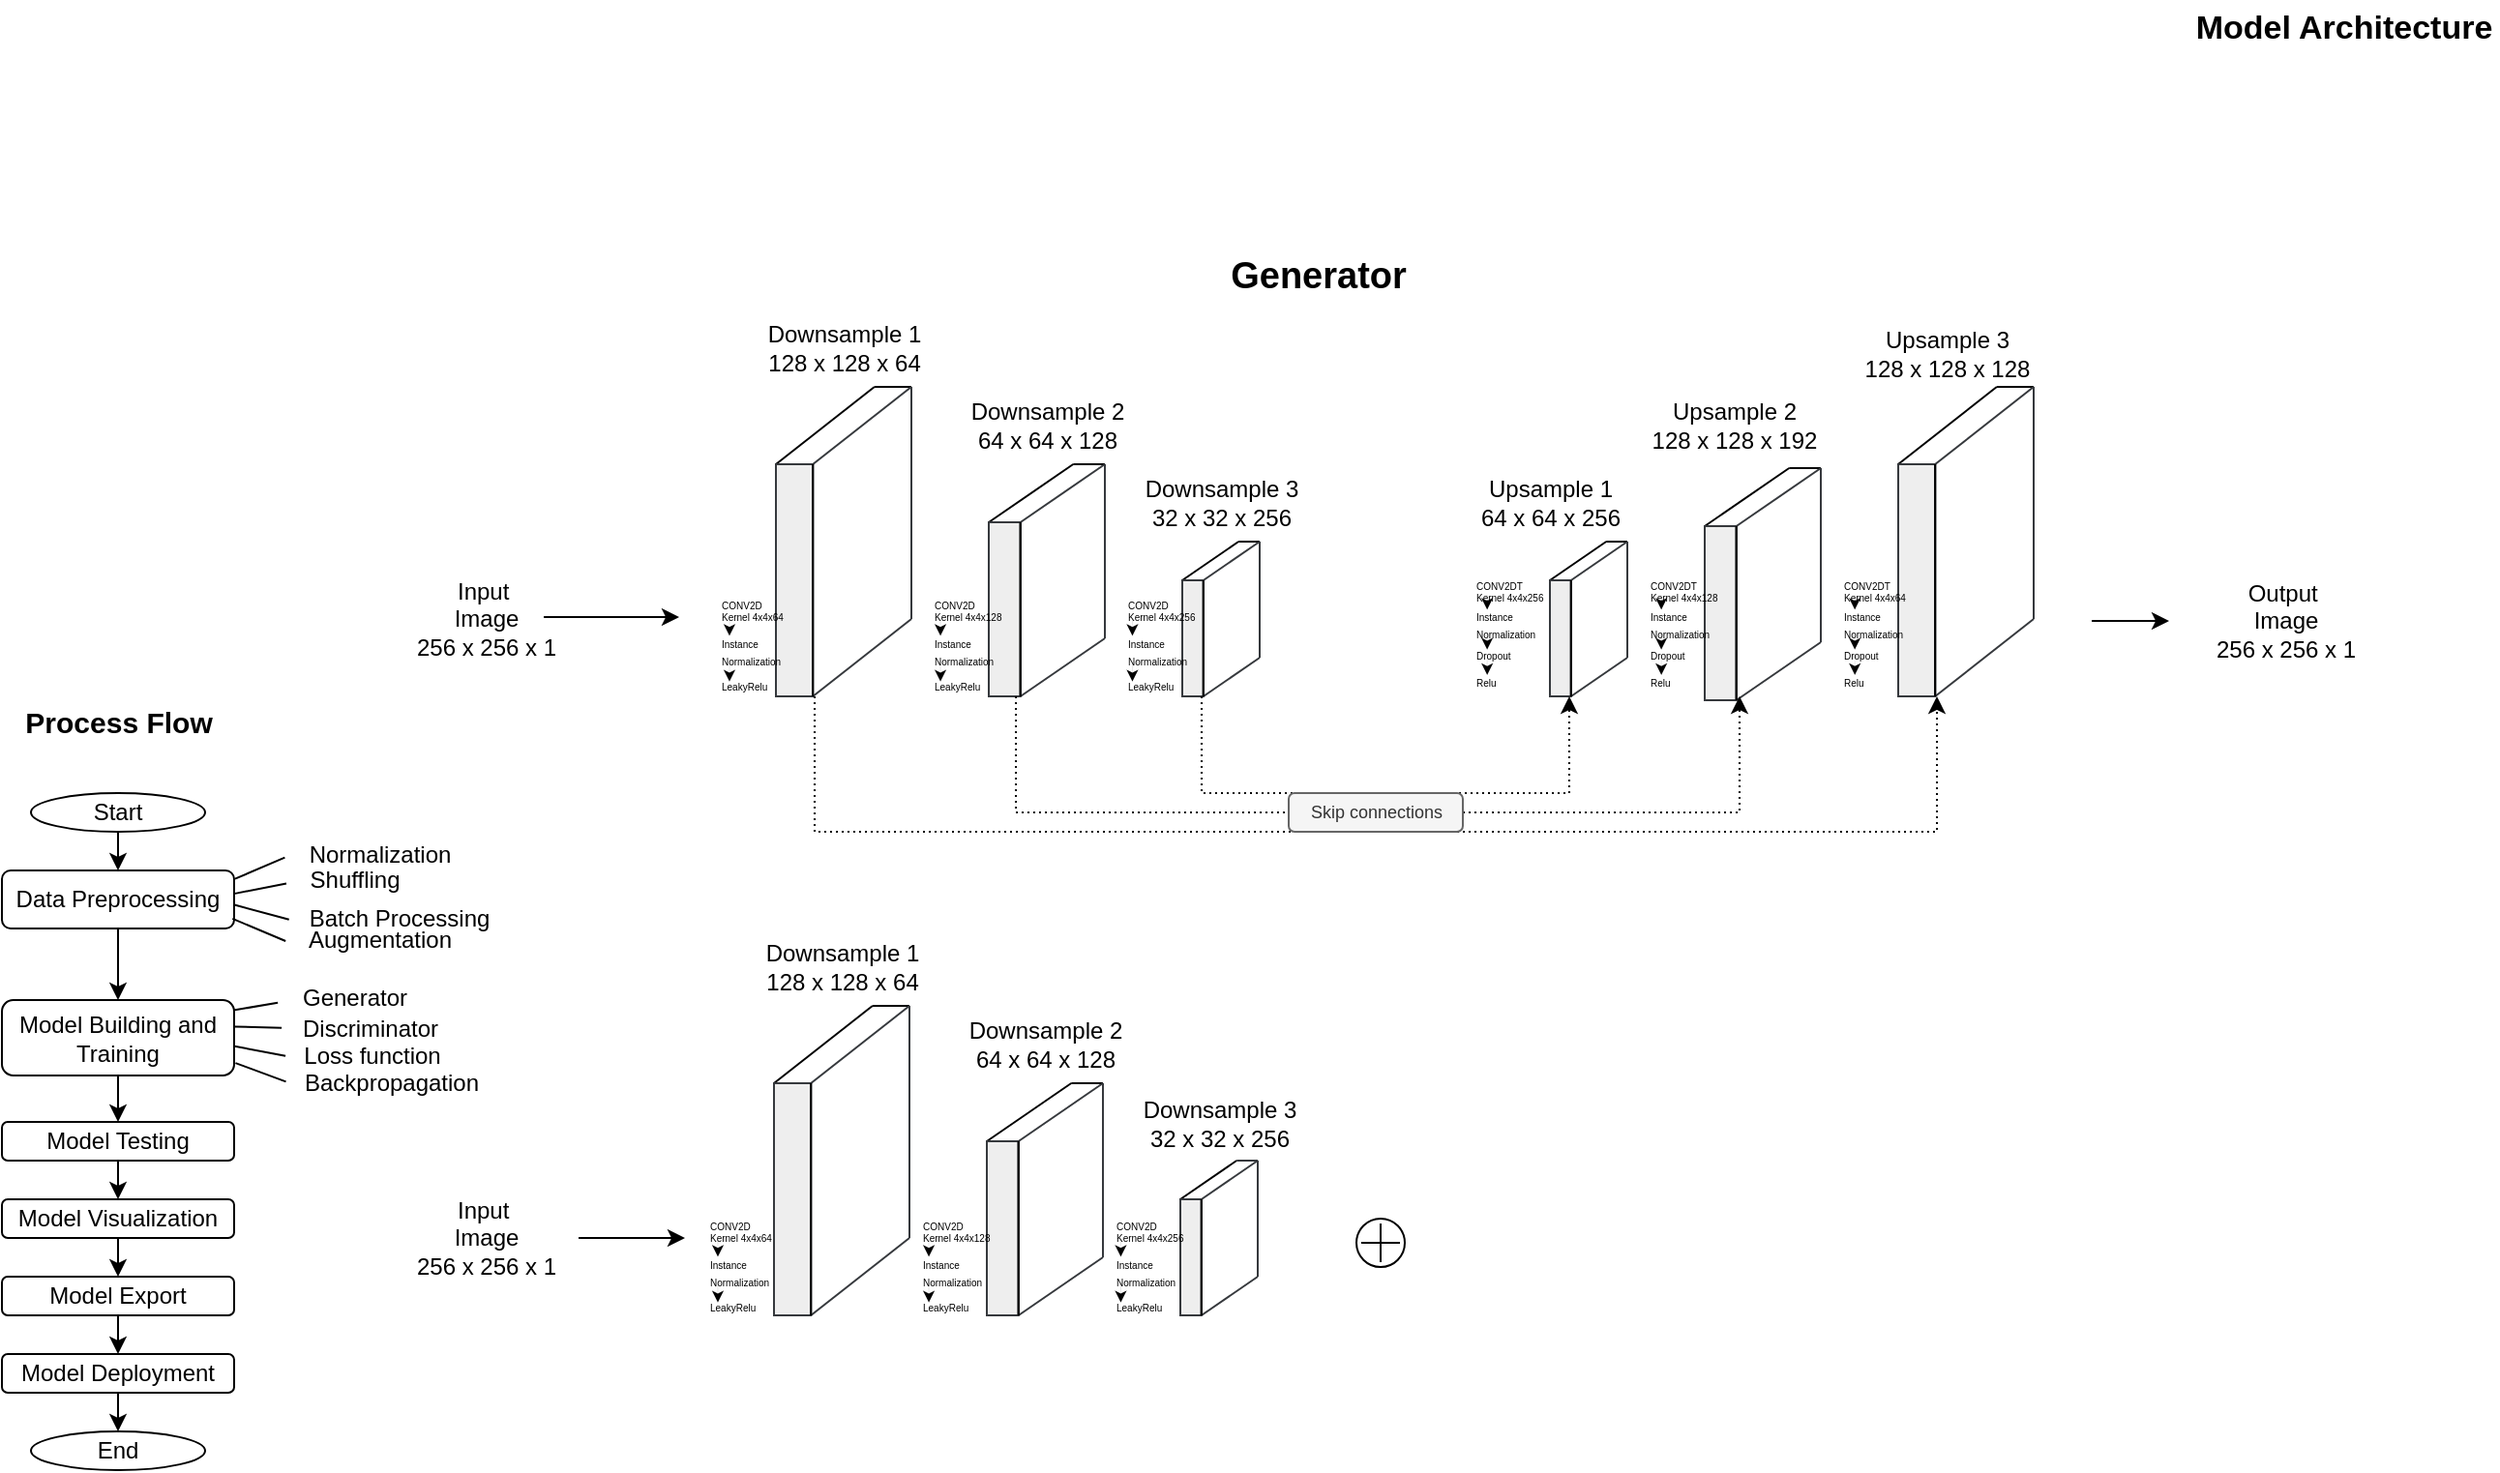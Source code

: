 <mxfile version="27.0.2">
  <diagram name="Page-1" id="OmGCWrag1K6YVH2mU4rR">
    <mxGraphModel dx="613" dy="1687" grid="1" gridSize="10" guides="1" tooltips="1" connect="1" arrows="1" fold="1" page="1" pageScale="1" pageWidth="1654" pageHeight="1169" math="0" shadow="0">
      <root>
        <mxCell id="0" />
        <mxCell id="1" parent="0" />
        <mxCell id="ysh0__bV-tm2-gGv3kF3-49" value="" style="group" vertex="1" connectable="0" parent="1">
          <mxGeometry x="440" y="-120" width="70" height="160" as="geometry" />
        </mxCell>
        <mxCell id="ysh0__bV-tm2-gGv3kF3-26" value="" style="endArrow=none;html=1;rounded=0;" edge="1" parent="ysh0__bV-tm2-gGv3kF3-49">
          <mxGeometry width="50" height="50" relative="1" as="geometry">
            <mxPoint y="40" as="sourcePoint" />
            <mxPoint x="50.909" as="targetPoint" />
          </mxGeometry>
        </mxCell>
        <mxCell id="ysh0__bV-tm2-gGv3kF3-29" value="" style="endArrow=none;html=1;rounded=0;" edge="1" parent="ysh0__bV-tm2-gGv3kF3-49">
          <mxGeometry width="50" height="50" relative="1" as="geometry">
            <mxPoint x="70" as="sourcePoint" />
            <mxPoint x="50.909" as="targetPoint" />
          </mxGeometry>
        </mxCell>
        <mxCell id="ysh0__bV-tm2-gGv3kF3-25" value="" style="endArrow=none;html=1;rounded=0;fillColor=#eeeeee;strokeColor=#36393d;" edge="1" parent="ysh0__bV-tm2-gGv3kF3-49">
          <mxGeometry width="50" height="50" relative="1" as="geometry">
            <mxPoint x="19.091" y="40" as="sourcePoint" />
            <mxPoint x="70" as="targetPoint" />
          </mxGeometry>
        </mxCell>
        <mxCell id="ysh0__bV-tm2-gGv3kF3-27" value="" style="endArrow=none;html=1;rounded=0;fillColor=#eeeeee;strokeColor=#36393d;" edge="1" parent="ysh0__bV-tm2-gGv3kF3-49">
          <mxGeometry width="50" height="50" relative="1" as="geometry">
            <mxPoint x="70" y="120" as="sourcePoint" />
            <mxPoint x="70" as="targetPoint" />
          </mxGeometry>
        </mxCell>
        <mxCell id="ysh0__bV-tm2-gGv3kF3-28" value="" style="endArrow=none;html=1;rounded=0;fillColor=#eeeeee;strokeColor=#36393d;" edge="1" parent="ysh0__bV-tm2-gGv3kF3-49">
          <mxGeometry width="50" height="50" relative="1" as="geometry">
            <mxPoint x="70" y="120" as="sourcePoint" />
            <mxPoint x="19.091" y="160" as="targetPoint" />
          </mxGeometry>
        </mxCell>
        <mxCell id="ysh0__bV-tm2-gGv3kF3-34" value="" style="group;fillColor=#eeeeee;strokeColor=#36393d;" vertex="1" connectable="0" parent="ysh0__bV-tm2-gGv3kF3-49">
          <mxGeometry y="40" width="19.091" height="120" as="geometry" />
        </mxCell>
        <mxCell id="ysh0__bV-tm2-gGv3kF3-21" value="" style="endArrow=none;html=1;rounded=0;fillColor=#eeeeee;strokeColor=#36393d;" edge="1" parent="ysh0__bV-tm2-gGv3kF3-34">
          <mxGeometry width="50" height="50" relative="1" as="geometry">
            <mxPoint y="120" as="sourcePoint" />
            <mxPoint as="targetPoint" />
          </mxGeometry>
        </mxCell>
        <mxCell id="ysh0__bV-tm2-gGv3kF3-22" value="" style="endArrow=none;html=1;rounded=0;fillColor=#eeeeee;strokeColor=#36393d;" edge="1" parent="ysh0__bV-tm2-gGv3kF3-34">
          <mxGeometry width="50" height="50" relative="1" as="geometry">
            <mxPoint x="19.091" y="120" as="sourcePoint" />
            <mxPoint x="19.091" as="targetPoint" />
          </mxGeometry>
        </mxCell>
        <mxCell id="ysh0__bV-tm2-gGv3kF3-23" value="" style="endArrow=none;html=1;rounded=0;fillColor=#eeeeee;strokeColor=#36393d;" edge="1" parent="ysh0__bV-tm2-gGv3kF3-34">
          <mxGeometry width="50" height="50" relative="1" as="geometry">
            <mxPoint x="19.091" y="120" as="sourcePoint" />
            <mxPoint y="120" as="targetPoint" />
          </mxGeometry>
        </mxCell>
        <mxCell id="ysh0__bV-tm2-gGv3kF3-24" value="" style="endArrow=none;html=1;rounded=0;fillColor=#eeeeee;strokeColor=#36393d;" edge="1" parent="ysh0__bV-tm2-gGv3kF3-34">
          <mxGeometry width="50" height="50" relative="1" as="geometry">
            <mxPoint as="sourcePoint" />
            <mxPoint x="19.091" as="targetPoint" />
          </mxGeometry>
        </mxCell>
        <mxCell id="ysh0__bV-tm2-gGv3kF3-36" value="" style="endArrow=none;html=1;rounded=0;" edge="1" parent="ysh0__bV-tm2-gGv3kF3-49">
          <mxGeometry width="50" height="50" relative="1" as="geometry">
            <mxPoint x="19.091" y="160" as="sourcePoint" />
            <mxPoint x="19.091" y="40" as="targetPoint" />
          </mxGeometry>
        </mxCell>
        <mxCell id="ysh0__bV-tm2-gGv3kF3-50" value="" style="group" vertex="1" connectable="0" parent="1">
          <mxGeometry x="550" y="-80" width="60" height="120" as="geometry" />
        </mxCell>
        <mxCell id="ysh0__bV-tm2-gGv3kF3-51" value="" style="endArrow=none;html=1;rounded=0;" edge="1" parent="ysh0__bV-tm2-gGv3kF3-50">
          <mxGeometry width="50" height="50" relative="1" as="geometry">
            <mxPoint y="30.0" as="sourcePoint" />
            <mxPoint x="43.636" as="targetPoint" />
          </mxGeometry>
        </mxCell>
        <mxCell id="ysh0__bV-tm2-gGv3kF3-52" value="" style="endArrow=none;html=1;rounded=0;" edge="1" parent="ysh0__bV-tm2-gGv3kF3-50">
          <mxGeometry width="50" height="50" relative="1" as="geometry">
            <mxPoint x="60" as="sourcePoint" />
            <mxPoint x="43.636" as="targetPoint" />
          </mxGeometry>
        </mxCell>
        <mxCell id="ysh0__bV-tm2-gGv3kF3-53" value="" style="endArrow=none;html=1;rounded=0;fillColor=#eeeeee;strokeColor=#36393d;" edge="1" parent="ysh0__bV-tm2-gGv3kF3-50">
          <mxGeometry width="50" height="50" relative="1" as="geometry">
            <mxPoint x="16.364" y="30.0" as="sourcePoint" />
            <mxPoint x="60" as="targetPoint" />
          </mxGeometry>
        </mxCell>
        <mxCell id="ysh0__bV-tm2-gGv3kF3-54" value="" style="endArrow=none;html=1;rounded=0;fillColor=#eeeeee;strokeColor=#36393d;" edge="1" parent="ysh0__bV-tm2-gGv3kF3-50">
          <mxGeometry width="50" height="50" relative="1" as="geometry">
            <mxPoint x="60" y="90.0" as="sourcePoint" />
            <mxPoint x="60" as="targetPoint" />
          </mxGeometry>
        </mxCell>
        <mxCell id="ysh0__bV-tm2-gGv3kF3-55" value="" style="endArrow=none;html=1;rounded=0;fillColor=#eeeeee;strokeColor=#36393d;" edge="1" parent="ysh0__bV-tm2-gGv3kF3-50">
          <mxGeometry width="50" height="50" relative="1" as="geometry">
            <mxPoint x="60" y="90.0" as="sourcePoint" />
            <mxPoint x="16.364" y="120.0" as="targetPoint" />
          </mxGeometry>
        </mxCell>
        <mxCell id="ysh0__bV-tm2-gGv3kF3-56" value="" style="group;fillColor=#eeeeee;strokeColor=#36393d;" vertex="1" connectable="0" parent="ysh0__bV-tm2-gGv3kF3-50">
          <mxGeometry y="30.0" width="16.364" height="90.0" as="geometry" />
        </mxCell>
        <mxCell id="ysh0__bV-tm2-gGv3kF3-57" value="" style="endArrow=none;html=1;rounded=0;fillColor=#eeeeee;strokeColor=#36393d;" edge="1" parent="ysh0__bV-tm2-gGv3kF3-56">
          <mxGeometry width="50" height="50" relative="1" as="geometry">
            <mxPoint y="90.0" as="sourcePoint" />
            <mxPoint as="targetPoint" />
          </mxGeometry>
        </mxCell>
        <mxCell id="ysh0__bV-tm2-gGv3kF3-58" value="" style="endArrow=none;html=1;rounded=0;fillColor=#eeeeee;strokeColor=#36393d;" edge="1" parent="ysh0__bV-tm2-gGv3kF3-56">
          <mxGeometry width="50" height="50" relative="1" as="geometry">
            <mxPoint x="16.364" y="90.0" as="sourcePoint" />
            <mxPoint x="16.364" as="targetPoint" />
          </mxGeometry>
        </mxCell>
        <mxCell id="ysh0__bV-tm2-gGv3kF3-59" value="" style="endArrow=none;html=1;rounded=0;fillColor=#eeeeee;strokeColor=#36393d;" edge="1" parent="ysh0__bV-tm2-gGv3kF3-56">
          <mxGeometry width="50" height="50" relative="1" as="geometry">
            <mxPoint x="16.364" y="90.0" as="sourcePoint" />
            <mxPoint y="90.0" as="targetPoint" />
          </mxGeometry>
        </mxCell>
        <mxCell id="ysh0__bV-tm2-gGv3kF3-60" value="" style="endArrow=none;html=1;rounded=0;fillColor=#eeeeee;strokeColor=#36393d;" edge="1" parent="ysh0__bV-tm2-gGv3kF3-56">
          <mxGeometry width="50" height="50" relative="1" as="geometry">
            <mxPoint as="sourcePoint" />
            <mxPoint x="16.364" as="targetPoint" />
          </mxGeometry>
        </mxCell>
        <mxCell id="ysh0__bV-tm2-gGv3kF3-61" value="" style="endArrow=none;html=1;rounded=0;" edge="1" parent="ysh0__bV-tm2-gGv3kF3-50">
          <mxGeometry width="50" height="50" relative="1" as="geometry">
            <mxPoint x="16.364" y="120.0" as="sourcePoint" />
            <mxPoint x="16.364" y="30.0" as="targetPoint" />
          </mxGeometry>
        </mxCell>
        <mxCell id="ysh0__bV-tm2-gGv3kF3-62" value="" style="group" vertex="1" connectable="0" parent="1">
          <mxGeometry x="650" y="-40" width="40" height="80" as="geometry" />
        </mxCell>
        <mxCell id="ysh0__bV-tm2-gGv3kF3-63" value="" style="endArrow=none;html=1;rounded=0;" edge="1" parent="ysh0__bV-tm2-gGv3kF3-62">
          <mxGeometry width="50" height="50" relative="1" as="geometry">
            <mxPoint y="20" as="sourcePoint" />
            <mxPoint x="29.091" as="targetPoint" />
          </mxGeometry>
        </mxCell>
        <mxCell id="ysh0__bV-tm2-gGv3kF3-64" value="" style="endArrow=none;html=1;rounded=0;" edge="1" parent="ysh0__bV-tm2-gGv3kF3-62">
          <mxGeometry width="50" height="50" relative="1" as="geometry">
            <mxPoint x="40" as="sourcePoint" />
            <mxPoint x="29.091" as="targetPoint" />
          </mxGeometry>
        </mxCell>
        <mxCell id="ysh0__bV-tm2-gGv3kF3-65" value="" style="endArrow=none;html=1;rounded=0;fillColor=#eeeeee;strokeColor=#36393d;" edge="1" parent="ysh0__bV-tm2-gGv3kF3-62">
          <mxGeometry width="50" height="50" relative="1" as="geometry">
            <mxPoint x="10.909" y="20" as="sourcePoint" />
            <mxPoint x="40" as="targetPoint" />
          </mxGeometry>
        </mxCell>
        <mxCell id="ysh0__bV-tm2-gGv3kF3-66" value="" style="endArrow=none;html=1;rounded=0;fillColor=#eeeeee;strokeColor=#36393d;" edge="1" parent="ysh0__bV-tm2-gGv3kF3-62">
          <mxGeometry width="50" height="50" relative="1" as="geometry">
            <mxPoint x="40" y="60" as="sourcePoint" />
            <mxPoint x="40" as="targetPoint" />
          </mxGeometry>
        </mxCell>
        <mxCell id="ysh0__bV-tm2-gGv3kF3-67" value="" style="endArrow=none;html=1;rounded=0;fillColor=#eeeeee;strokeColor=#36393d;" edge="1" parent="ysh0__bV-tm2-gGv3kF3-62">
          <mxGeometry width="50" height="50" relative="1" as="geometry">
            <mxPoint x="40" y="60" as="sourcePoint" />
            <mxPoint x="10.909" y="80" as="targetPoint" />
          </mxGeometry>
        </mxCell>
        <mxCell id="ysh0__bV-tm2-gGv3kF3-68" value="" style="group;fillColor=#eeeeee;strokeColor=#36393d;" vertex="1" connectable="0" parent="ysh0__bV-tm2-gGv3kF3-62">
          <mxGeometry y="20" width="10.909" height="60" as="geometry" />
        </mxCell>
        <mxCell id="ysh0__bV-tm2-gGv3kF3-69" value="" style="endArrow=none;html=1;rounded=0;fillColor=#eeeeee;strokeColor=#36393d;" edge="1" parent="ysh0__bV-tm2-gGv3kF3-68">
          <mxGeometry width="50" height="50" relative="1" as="geometry">
            <mxPoint y="60" as="sourcePoint" />
            <mxPoint as="targetPoint" />
          </mxGeometry>
        </mxCell>
        <mxCell id="ysh0__bV-tm2-gGv3kF3-70" value="" style="endArrow=none;html=1;rounded=0;fillColor=#eeeeee;strokeColor=#36393d;" edge="1" parent="ysh0__bV-tm2-gGv3kF3-68">
          <mxGeometry width="50" height="50" relative="1" as="geometry">
            <mxPoint x="10.909" y="60" as="sourcePoint" />
            <mxPoint x="10.909" as="targetPoint" />
          </mxGeometry>
        </mxCell>
        <mxCell id="ysh0__bV-tm2-gGv3kF3-71" value="" style="endArrow=none;html=1;rounded=0;fillColor=#eeeeee;strokeColor=#36393d;" edge="1" parent="ysh0__bV-tm2-gGv3kF3-68">
          <mxGeometry width="50" height="50" relative="1" as="geometry">
            <mxPoint x="10.909" y="60" as="sourcePoint" />
            <mxPoint y="60" as="targetPoint" />
          </mxGeometry>
        </mxCell>
        <mxCell id="ysh0__bV-tm2-gGv3kF3-72" value="" style="endArrow=none;html=1;rounded=0;fillColor=#eeeeee;strokeColor=#36393d;" edge="1" parent="ysh0__bV-tm2-gGv3kF3-68">
          <mxGeometry width="50" height="50" relative="1" as="geometry">
            <mxPoint as="sourcePoint" />
            <mxPoint x="10.909" as="targetPoint" />
          </mxGeometry>
        </mxCell>
        <mxCell id="ysh0__bV-tm2-gGv3kF3-73" value="" style="endArrow=none;html=1;rounded=0;" edge="1" parent="ysh0__bV-tm2-gGv3kF3-62">
          <mxGeometry width="50" height="50" relative="1" as="geometry">
            <mxPoint x="10.909" y="80" as="sourcePoint" />
            <mxPoint x="10.909" y="20" as="targetPoint" />
          </mxGeometry>
        </mxCell>
        <mxCell id="ysh0__bV-tm2-gGv3kF3-74" value="" style="group" vertex="1" connectable="0" parent="1">
          <mxGeometry x="1020" y="-120" width="70" height="160" as="geometry" />
        </mxCell>
        <mxCell id="ysh0__bV-tm2-gGv3kF3-75" value="" style="endArrow=none;html=1;rounded=0;" edge="1" parent="ysh0__bV-tm2-gGv3kF3-74">
          <mxGeometry width="50" height="50" relative="1" as="geometry">
            <mxPoint y="40" as="sourcePoint" />
            <mxPoint x="50.909" as="targetPoint" />
          </mxGeometry>
        </mxCell>
        <mxCell id="ysh0__bV-tm2-gGv3kF3-76" value="" style="endArrow=none;html=1;rounded=0;" edge="1" parent="ysh0__bV-tm2-gGv3kF3-74">
          <mxGeometry width="50" height="50" relative="1" as="geometry">
            <mxPoint x="70" as="sourcePoint" />
            <mxPoint x="50.909" as="targetPoint" />
          </mxGeometry>
        </mxCell>
        <mxCell id="ysh0__bV-tm2-gGv3kF3-77" value="" style="endArrow=none;html=1;rounded=0;fillColor=#eeeeee;strokeColor=#36393d;" edge="1" parent="ysh0__bV-tm2-gGv3kF3-74">
          <mxGeometry width="50" height="50" relative="1" as="geometry">
            <mxPoint x="19.091" y="40" as="sourcePoint" />
            <mxPoint x="70" as="targetPoint" />
          </mxGeometry>
        </mxCell>
        <mxCell id="ysh0__bV-tm2-gGv3kF3-78" value="" style="endArrow=none;html=1;rounded=0;fillColor=#eeeeee;strokeColor=#36393d;" edge="1" parent="ysh0__bV-tm2-gGv3kF3-74">
          <mxGeometry width="50" height="50" relative="1" as="geometry">
            <mxPoint x="70" y="120" as="sourcePoint" />
            <mxPoint x="70" as="targetPoint" />
          </mxGeometry>
        </mxCell>
        <mxCell id="ysh0__bV-tm2-gGv3kF3-79" value="" style="endArrow=none;html=1;rounded=0;fillColor=#eeeeee;strokeColor=#36393d;" edge="1" parent="ysh0__bV-tm2-gGv3kF3-74">
          <mxGeometry width="50" height="50" relative="1" as="geometry">
            <mxPoint x="70" y="120" as="sourcePoint" />
            <mxPoint x="19.091" y="160" as="targetPoint" />
          </mxGeometry>
        </mxCell>
        <mxCell id="ysh0__bV-tm2-gGv3kF3-80" value="" style="group;fillColor=#eeeeee;strokeColor=#36393d;" vertex="1" connectable="0" parent="ysh0__bV-tm2-gGv3kF3-74">
          <mxGeometry y="40" width="19.091" height="120" as="geometry" />
        </mxCell>
        <mxCell id="ysh0__bV-tm2-gGv3kF3-81" value="" style="endArrow=none;html=1;rounded=0;fillColor=#eeeeee;strokeColor=#36393d;" edge="1" parent="ysh0__bV-tm2-gGv3kF3-80">
          <mxGeometry width="50" height="50" relative="1" as="geometry">
            <mxPoint y="120" as="sourcePoint" />
            <mxPoint as="targetPoint" />
          </mxGeometry>
        </mxCell>
        <mxCell id="ysh0__bV-tm2-gGv3kF3-82" value="" style="endArrow=none;html=1;rounded=0;fillColor=#eeeeee;strokeColor=#36393d;" edge="1" parent="ysh0__bV-tm2-gGv3kF3-80">
          <mxGeometry width="50" height="50" relative="1" as="geometry">
            <mxPoint x="19.091" y="120" as="sourcePoint" />
            <mxPoint x="19.091" as="targetPoint" />
          </mxGeometry>
        </mxCell>
        <mxCell id="ysh0__bV-tm2-gGv3kF3-83" value="" style="endArrow=none;html=1;rounded=0;fillColor=#eeeeee;strokeColor=#36393d;" edge="1" parent="ysh0__bV-tm2-gGv3kF3-80">
          <mxGeometry width="50" height="50" relative="1" as="geometry">
            <mxPoint x="19.091" y="120" as="sourcePoint" />
            <mxPoint y="120" as="targetPoint" />
          </mxGeometry>
        </mxCell>
        <mxCell id="ysh0__bV-tm2-gGv3kF3-84" value="" style="endArrow=none;html=1;rounded=0;fillColor=#eeeeee;strokeColor=#36393d;" edge="1" parent="ysh0__bV-tm2-gGv3kF3-80">
          <mxGeometry width="50" height="50" relative="1" as="geometry">
            <mxPoint as="sourcePoint" />
            <mxPoint x="19.091" as="targetPoint" />
          </mxGeometry>
        </mxCell>
        <mxCell id="ysh0__bV-tm2-gGv3kF3-85" value="" style="endArrow=none;html=1;rounded=0;" edge="1" parent="ysh0__bV-tm2-gGv3kF3-74">
          <mxGeometry width="50" height="50" relative="1" as="geometry">
            <mxPoint x="19.091" y="160" as="sourcePoint" />
            <mxPoint x="19.091" y="40" as="targetPoint" />
          </mxGeometry>
        </mxCell>
        <mxCell id="ysh0__bV-tm2-gGv3kF3-86" value="" style="group" vertex="1" connectable="0" parent="1">
          <mxGeometry x="920" y="-78" width="60" height="120" as="geometry" />
        </mxCell>
        <mxCell id="ysh0__bV-tm2-gGv3kF3-87" value="" style="endArrow=none;html=1;rounded=0;" edge="1" parent="ysh0__bV-tm2-gGv3kF3-86">
          <mxGeometry width="50" height="50" relative="1" as="geometry">
            <mxPoint y="30.0" as="sourcePoint" />
            <mxPoint x="43.636" as="targetPoint" />
          </mxGeometry>
        </mxCell>
        <mxCell id="ysh0__bV-tm2-gGv3kF3-88" value="" style="endArrow=none;html=1;rounded=0;" edge="1" parent="ysh0__bV-tm2-gGv3kF3-86">
          <mxGeometry width="50" height="50" relative="1" as="geometry">
            <mxPoint x="60" as="sourcePoint" />
            <mxPoint x="43.636" as="targetPoint" />
          </mxGeometry>
        </mxCell>
        <mxCell id="ysh0__bV-tm2-gGv3kF3-89" value="" style="endArrow=none;html=1;rounded=0;fillColor=#eeeeee;strokeColor=#36393d;" edge="1" parent="ysh0__bV-tm2-gGv3kF3-86">
          <mxGeometry width="50" height="50" relative="1" as="geometry">
            <mxPoint x="16.364" y="30.0" as="sourcePoint" />
            <mxPoint x="60" as="targetPoint" />
          </mxGeometry>
        </mxCell>
        <mxCell id="ysh0__bV-tm2-gGv3kF3-90" value="" style="endArrow=none;html=1;rounded=0;fillColor=#eeeeee;strokeColor=#36393d;" edge="1" parent="ysh0__bV-tm2-gGv3kF3-86">
          <mxGeometry width="50" height="50" relative="1" as="geometry">
            <mxPoint x="60" y="90.0" as="sourcePoint" />
            <mxPoint x="60" as="targetPoint" />
          </mxGeometry>
        </mxCell>
        <mxCell id="ysh0__bV-tm2-gGv3kF3-91" value="" style="endArrow=none;html=1;rounded=0;fillColor=#eeeeee;strokeColor=#36393d;" edge="1" parent="ysh0__bV-tm2-gGv3kF3-86">
          <mxGeometry width="50" height="50" relative="1" as="geometry">
            <mxPoint x="60" y="90.0" as="sourcePoint" />
            <mxPoint x="16.364" y="120.0" as="targetPoint" />
          </mxGeometry>
        </mxCell>
        <mxCell id="ysh0__bV-tm2-gGv3kF3-92" value="" style="group;fillColor=#eeeeee;strokeColor=#36393d;" vertex="1" connectable="0" parent="ysh0__bV-tm2-gGv3kF3-86">
          <mxGeometry y="30.0" width="16.364" height="90.0" as="geometry" />
        </mxCell>
        <mxCell id="ysh0__bV-tm2-gGv3kF3-93" value="" style="endArrow=none;html=1;rounded=0;fillColor=#eeeeee;strokeColor=#36393d;" edge="1" parent="ysh0__bV-tm2-gGv3kF3-92">
          <mxGeometry width="50" height="50" relative="1" as="geometry">
            <mxPoint y="90.0" as="sourcePoint" />
            <mxPoint as="targetPoint" />
          </mxGeometry>
        </mxCell>
        <mxCell id="ysh0__bV-tm2-gGv3kF3-94" value="" style="endArrow=none;html=1;rounded=0;fillColor=#eeeeee;strokeColor=#36393d;" edge="1" parent="ysh0__bV-tm2-gGv3kF3-92">
          <mxGeometry width="50" height="50" relative="1" as="geometry">
            <mxPoint x="16.364" y="90.0" as="sourcePoint" />
            <mxPoint x="16.364" as="targetPoint" />
          </mxGeometry>
        </mxCell>
        <mxCell id="ysh0__bV-tm2-gGv3kF3-95" value="" style="endArrow=none;html=1;rounded=0;fillColor=#eeeeee;strokeColor=#36393d;" edge="1" parent="ysh0__bV-tm2-gGv3kF3-92">
          <mxGeometry width="50" height="50" relative="1" as="geometry">
            <mxPoint x="16.364" y="90.0" as="sourcePoint" />
            <mxPoint y="90.0" as="targetPoint" />
          </mxGeometry>
        </mxCell>
        <mxCell id="ysh0__bV-tm2-gGv3kF3-96" value="" style="endArrow=none;html=1;rounded=0;fillColor=#eeeeee;strokeColor=#36393d;" edge="1" parent="ysh0__bV-tm2-gGv3kF3-92">
          <mxGeometry width="50" height="50" relative="1" as="geometry">
            <mxPoint as="sourcePoint" />
            <mxPoint x="16.364" as="targetPoint" />
          </mxGeometry>
        </mxCell>
        <mxCell id="ysh0__bV-tm2-gGv3kF3-97" value="" style="endArrow=none;html=1;rounded=0;" edge="1" parent="ysh0__bV-tm2-gGv3kF3-86">
          <mxGeometry width="50" height="50" relative="1" as="geometry">
            <mxPoint x="16.364" y="120.0" as="sourcePoint" />
            <mxPoint x="16.364" y="30.0" as="targetPoint" />
          </mxGeometry>
        </mxCell>
        <mxCell id="ysh0__bV-tm2-gGv3kF3-98" value="" style="group" vertex="1" connectable="0" parent="1">
          <mxGeometry x="840" y="-40" width="40" height="80" as="geometry" />
        </mxCell>
        <mxCell id="ysh0__bV-tm2-gGv3kF3-99" value="" style="endArrow=none;html=1;rounded=0;" edge="1" parent="ysh0__bV-tm2-gGv3kF3-98">
          <mxGeometry width="50" height="50" relative="1" as="geometry">
            <mxPoint y="20" as="sourcePoint" />
            <mxPoint x="29.091" as="targetPoint" />
          </mxGeometry>
        </mxCell>
        <mxCell id="ysh0__bV-tm2-gGv3kF3-100" value="" style="endArrow=none;html=1;rounded=0;" edge="1" parent="ysh0__bV-tm2-gGv3kF3-98">
          <mxGeometry width="50" height="50" relative="1" as="geometry">
            <mxPoint x="40" as="sourcePoint" />
            <mxPoint x="29.091" as="targetPoint" />
          </mxGeometry>
        </mxCell>
        <mxCell id="ysh0__bV-tm2-gGv3kF3-101" value="" style="endArrow=none;html=1;rounded=0;fillColor=#eeeeee;strokeColor=#36393d;" edge="1" parent="ysh0__bV-tm2-gGv3kF3-98">
          <mxGeometry width="50" height="50" relative="1" as="geometry">
            <mxPoint x="10.909" y="20" as="sourcePoint" />
            <mxPoint x="40" as="targetPoint" />
          </mxGeometry>
        </mxCell>
        <mxCell id="ysh0__bV-tm2-gGv3kF3-102" value="" style="endArrow=none;html=1;rounded=0;fillColor=#eeeeee;strokeColor=#36393d;" edge="1" parent="ysh0__bV-tm2-gGv3kF3-98">
          <mxGeometry width="50" height="50" relative="1" as="geometry">
            <mxPoint x="40" y="60" as="sourcePoint" />
            <mxPoint x="40" as="targetPoint" />
          </mxGeometry>
        </mxCell>
        <mxCell id="ysh0__bV-tm2-gGv3kF3-103" value="" style="endArrow=none;html=1;rounded=0;fillColor=#eeeeee;strokeColor=#36393d;" edge="1" parent="ysh0__bV-tm2-gGv3kF3-98">
          <mxGeometry width="50" height="50" relative="1" as="geometry">
            <mxPoint x="40" y="60" as="sourcePoint" />
            <mxPoint x="10.909" y="80" as="targetPoint" />
          </mxGeometry>
        </mxCell>
        <mxCell id="ysh0__bV-tm2-gGv3kF3-104" value="" style="group;fillColor=#eeeeee;strokeColor=#36393d;" vertex="1" connectable="0" parent="ysh0__bV-tm2-gGv3kF3-98">
          <mxGeometry y="20" width="10.909" height="60" as="geometry" />
        </mxCell>
        <mxCell id="ysh0__bV-tm2-gGv3kF3-105" value="" style="endArrow=none;html=1;rounded=0;fillColor=#eeeeee;strokeColor=#36393d;" edge="1" parent="ysh0__bV-tm2-gGv3kF3-104">
          <mxGeometry width="50" height="50" relative="1" as="geometry">
            <mxPoint y="60" as="sourcePoint" />
            <mxPoint as="targetPoint" />
          </mxGeometry>
        </mxCell>
        <mxCell id="ysh0__bV-tm2-gGv3kF3-106" value="" style="endArrow=none;html=1;rounded=0;fillColor=#eeeeee;strokeColor=#36393d;" edge="1" parent="ysh0__bV-tm2-gGv3kF3-104">
          <mxGeometry width="50" height="50" relative="1" as="geometry">
            <mxPoint x="10.909" y="60" as="sourcePoint" />
            <mxPoint x="10.909" as="targetPoint" />
          </mxGeometry>
        </mxCell>
        <mxCell id="ysh0__bV-tm2-gGv3kF3-107" value="" style="endArrow=none;html=1;rounded=0;fillColor=#eeeeee;strokeColor=#36393d;" edge="1" parent="ysh0__bV-tm2-gGv3kF3-104">
          <mxGeometry width="50" height="50" relative="1" as="geometry">
            <mxPoint x="10.909" y="60" as="sourcePoint" />
            <mxPoint y="60" as="targetPoint" />
          </mxGeometry>
        </mxCell>
        <mxCell id="ysh0__bV-tm2-gGv3kF3-108" value="" style="endArrow=none;html=1;rounded=0;fillColor=#eeeeee;strokeColor=#36393d;" edge="1" parent="ysh0__bV-tm2-gGv3kF3-104">
          <mxGeometry width="50" height="50" relative="1" as="geometry">
            <mxPoint as="sourcePoint" />
            <mxPoint x="10.909" as="targetPoint" />
          </mxGeometry>
        </mxCell>
        <mxCell id="ysh0__bV-tm2-gGv3kF3-109" value="" style="endArrow=none;html=1;rounded=0;" edge="1" parent="ysh0__bV-tm2-gGv3kF3-98">
          <mxGeometry width="50" height="50" relative="1" as="geometry">
            <mxPoint x="10.909" y="80" as="sourcePoint" />
            <mxPoint x="10.909" y="20" as="targetPoint" />
          </mxGeometry>
        </mxCell>
        <mxCell id="ysh0__bV-tm2-gGv3kF3-128" style="edgeStyle=orthogonalEdgeStyle;rounded=0;orthogonalLoop=1;jettySize=auto;html=1;entryX=0.5;entryY=0;entryDx=0;entryDy=0;" edge="1" parent="1" source="ysh0__bV-tm2-gGv3kF3-113" target="ysh0__bV-tm2-gGv3kF3-125">
          <mxGeometry relative="1" as="geometry" />
        </mxCell>
        <mxCell id="ysh0__bV-tm2-gGv3kF3-113" value="Data Preprocessing" style="rounded=1;whiteSpace=wrap;html=1;" vertex="1" parent="1">
          <mxGeometry x="40" y="130" width="120" height="30" as="geometry" />
        </mxCell>
        <mxCell id="ysh0__bV-tm2-gGv3kF3-132" style="edgeStyle=orthogonalEdgeStyle;rounded=0;orthogonalLoop=1;jettySize=auto;html=1;exitX=0.5;exitY=1;exitDx=0;exitDy=0;entryX=0.5;entryY=0;entryDx=0;entryDy=0;" edge="1" parent="1" source="ysh0__bV-tm2-gGv3kF3-114" target="ysh0__bV-tm2-gGv3kF3-113">
          <mxGeometry relative="1" as="geometry" />
        </mxCell>
        <mxCell id="ysh0__bV-tm2-gGv3kF3-114" value="Start" style="ellipse;whiteSpace=wrap;html=1;" vertex="1" parent="1">
          <mxGeometry x="55" y="90" width="90" height="20" as="geometry" />
        </mxCell>
        <mxCell id="ysh0__bV-tm2-gGv3kF3-116" value="" style="endArrow=none;html=1;rounded=0;entryX=0.012;entryY=0.545;entryDx=0;entryDy=0;entryPerimeter=0;exitX=1.004;exitY=0.144;exitDx=0;exitDy=0;exitPerimeter=0;" edge="1" parent="1" source="ysh0__bV-tm2-gGv3kF3-113" target="ysh0__bV-tm2-gGv3kF3-117">
          <mxGeometry width="50" height="50" relative="1" as="geometry">
            <mxPoint x="160" y="136" as="sourcePoint" />
            <mxPoint x="200" y="141" as="targetPoint" />
          </mxGeometry>
        </mxCell>
        <mxCell id="ysh0__bV-tm2-gGv3kF3-117" value="Normalization" style="text;html=1;align=center;verticalAlign=middle;resizable=0;points=[];autosize=1;strokeColor=none;fillColor=none;" vertex="1" parent="1">
          <mxGeometry x="185" y="107" width="100" height="30" as="geometry" />
        </mxCell>
        <mxCell id="ysh0__bV-tm2-gGv3kF3-118" value="" style="endArrow=none;html=1;rounded=0;exitX=1.004;exitY=0.398;exitDx=0;exitDy=0;exitPerimeter=0;entryX=0;entryY=0.56;entryDx=0;entryDy=0;entryPerimeter=0;" edge="1" parent="1" source="ysh0__bV-tm2-gGv3kF3-113" target="ysh0__bV-tm2-gGv3kF3-119">
          <mxGeometry width="50" height="50" relative="1" as="geometry">
            <mxPoint x="160" y="156" as="sourcePoint" />
            <mxPoint x="198" y="156" as="targetPoint" />
          </mxGeometry>
        </mxCell>
        <mxCell id="ysh0__bV-tm2-gGv3kF3-119" value="Shuffling" style="text;html=1;align=center;verticalAlign=middle;resizable=0;points=[];autosize=1;strokeColor=none;fillColor=none;" vertex="1" parent="1">
          <mxGeometry x="187" y="120" width="70" height="30" as="geometry" />
        </mxCell>
        <mxCell id="ysh0__bV-tm2-gGv3kF3-120" value="" style="endArrow=none;html=1;rounded=0;exitX=1.001;exitY=0.593;exitDx=0;exitDy=0;exitPerimeter=0;entryX=0.028;entryY=0.513;entryDx=0;entryDy=0;entryPerimeter=0;" edge="1" parent="1" source="ysh0__bV-tm2-gGv3kF3-113" target="ysh0__bV-tm2-gGv3kF3-121">
          <mxGeometry width="50" height="50" relative="1" as="geometry">
            <mxPoint x="160" y="170" as="sourcePoint" />
            <mxPoint x="180" y="170" as="targetPoint" />
          </mxGeometry>
        </mxCell>
        <mxCell id="ysh0__bV-tm2-gGv3kF3-121" value="Batch Processing" style="text;html=1;align=center;verticalAlign=middle;resizable=0;points=[];autosize=1;strokeColor=none;fillColor=none;" vertex="1" parent="1">
          <mxGeometry x="185" y="140" width="120" height="30" as="geometry" />
        </mxCell>
        <mxCell id="ysh0__bV-tm2-gGv3kF3-122" value="" style="endArrow=none;html=1;rounded=0;entryX=0.016;entryY=0.516;entryDx=0;entryDy=0;entryPerimeter=0;exitX=0.993;exitY=0.832;exitDx=0;exitDy=0;exitPerimeter=0;" edge="1" parent="1" source="ysh0__bV-tm2-gGv3kF3-113" target="ysh0__bV-tm2-gGv3kF3-123">
          <mxGeometry width="50" height="50" relative="1" as="geometry">
            <mxPoint x="161" y="180" as="sourcePoint" />
            <mxPoint x="168" y="251" as="targetPoint" />
          </mxGeometry>
        </mxCell>
        <mxCell id="ysh0__bV-tm2-gGv3kF3-123" value="Augmentation" style="text;html=1;align=center;verticalAlign=middle;resizable=0;points=[];autosize=1;strokeColor=none;fillColor=none;" vertex="1" parent="1">
          <mxGeometry x="185" y="151" width="100" height="30" as="geometry" />
        </mxCell>
        <mxCell id="ysh0__bV-tm2-gGv3kF3-130" style="edgeStyle=orthogonalEdgeStyle;rounded=0;orthogonalLoop=1;jettySize=auto;html=1;exitX=0.5;exitY=1;exitDx=0;exitDy=0;entryX=0.5;entryY=0;entryDx=0;entryDy=0;" edge="1" parent="1" source="ysh0__bV-tm2-gGv3kF3-125" target="ysh0__bV-tm2-gGv3kF3-126">
          <mxGeometry relative="1" as="geometry" />
        </mxCell>
        <mxCell id="ysh0__bV-tm2-gGv3kF3-125" value="Model Building and Training" style="rounded=1;whiteSpace=wrap;html=1;" vertex="1" parent="1">
          <mxGeometry x="40" y="197" width="120" height="39" as="geometry" />
        </mxCell>
        <mxCell id="ysh0__bV-tm2-gGv3kF3-131" style="edgeStyle=orthogonalEdgeStyle;rounded=0;orthogonalLoop=1;jettySize=auto;html=1;exitX=0.5;exitY=1;exitDx=0;exitDy=0;entryX=0.5;entryY=0;entryDx=0;entryDy=0;" edge="1" parent="1" source="ysh0__bV-tm2-gGv3kF3-126" target="ysh0__bV-tm2-gGv3kF3-127">
          <mxGeometry relative="1" as="geometry" />
        </mxCell>
        <mxCell id="ysh0__bV-tm2-gGv3kF3-126" value="Model Testing" style="rounded=1;whiteSpace=wrap;html=1;" vertex="1" parent="1">
          <mxGeometry x="40" y="260" width="120" height="20" as="geometry" />
        </mxCell>
        <mxCell id="ysh0__bV-tm2-gGv3kF3-140" style="edgeStyle=orthogonalEdgeStyle;rounded=0;orthogonalLoop=1;jettySize=auto;html=1;exitX=0.5;exitY=1;exitDx=0;exitDy=0;entryX=0.5;entryY=0;entryDx=0;entryDy=0;" edge="1" parent="1" source="ysh0__bV-tm2-gGv3kF3-127" target="ysh0__bV-tm2-gGv3kF3-138">
          <mxGeometry relative="1" as="geometry" />
        </mxCell>
        <mxCell id="ysh0__bV-tm2-gGv3kF3-127" value="Model Visualization" style="rounded=1;whiteSpace=wrap;html=1;" vertex="1" parent="1">
          <mxGeometry x="40" y="300" width="120" height="20" as="geometry" />
        </mxCell>
        <mxCell id="ysh0__bV-tm2-gGv3kF3-133" value="Generator" style="text;html=1;align=center;verticalAlign=middle;resizable=0;points=[];autosize=1;strokeColor=none;fillColor=none;" vertex="1" parent="1">
          <mxGeometry x="182" y="181" width="80" height="30" as="geometry" />
        </mxCell>
        <mxCell id="ysh0__bV-tm2-gGv3kF3-134" value="Discriminator" style="text;html=1;align=center;verticalAlign=middle;resizable=0;points=[];autosize=1;strokeColor=none;fillColor=none;" vertex="1" parent="1">
          <mxGeometry x="185" y="197" width="90" height="30" as="geometry" />
        </mxCell>
        <mxCell id="ysh0__bV-tm2-gGv3kF3-135" value="Loss function" style="text;html=1;align=center;verticalAlign=middle;resizable=0;points=[];autosize=1;strokeColor=none;fillColor=none;" vertex="1" parent="1">
          <mxGeometry x="186" y="211" width="90" height="30" as="geometry" />
        </mxCell>
        <mxCell id="ysh0__bV-tm2-gGv3kF3-136" value="Backpropagation" style="text;html=1;align=center;verticalAlign=middle;resizable=0;points=[];autosize=1;strokeColor=none;fillColor=none;" vertex="1" parent="1">
          <mxGeometry x="186" y="225" width="110" height="30" as="geometry" />
        </mxCell>
        <mxCell id="ysh0__bV-tm2-gGv3kF3-137" value="End" style="ellipse;whiteSpace=wrap;html=1;" vertex="1" parent="1">
          <mxGeometry x="55" y="420" width="90" height="20" as="geometry" />
        </mxCell>
        <mxCell id="ysh0__bV-tm2-gGv3kF3-141" style="edgeStyle=orthogonalEdgeStyle;rounded=0;orthogonalLoop=1;jettySize=auto;html=1;exitX=0.5;exitY=1;exitDx=0;exitDy=0;entryX=0.5;entryY=0;entryDx=0;entryDy=0;" edge="1" parent="1" source="ysh0__bV-tm2-gGv3kF3-138" target="ysh0__bV-tm2-gGv3kF3-139">
          <mxGeometry relative="1" as="geometry" />
        </mxCell>
        <mxCell id="ysh0__bV-tm2-gGv3kF3-138" value="Model Export" style="rounded=1;whiteSpace=wrap;html=1;" vertex="1" parent="1">
          <mxGeometry x="40" y="340" width="120" height="20" as="geometry" />
        </mxCell>
        <mxCell id="ysh0__bV-tm2-gGv3kF3-142" style="edgeStyle=orthogonalEdgeStyle;rounded=0;orthogonalLoop=1;jettySize=auto;html=1;exitX=0.5;exitY=1;exitDx=0;exitDy=0;entryX=0.5;entryY=0;entryDx=0;entryDy=0;" edge="1" parent="1" source="ysh0__bV-tm2-gGv3kF3-139" target="ysh0__bV-tm2-gGv3kF3-137">
          <mxGeometry relative="1" as="geometry" />
        </mxCell>
        <mxCell id="ysh0__bV-tm2-gGv3kF3-139" value="Model Deployment" style="rounded=1;whiteSpace=wrap;html=1;" vertex="1" parent="1">
          <mxGeometry x="40" y="380" width="120" height="20" as="geometry" />
        </mxCell>
        <mxCell id="ysh0__bV-tm2-gGv3kF3-143" value="" style="endArrow=none;html=1;rounded=0;entryX=0.007;entryY=0.58;entryDx=0;entryDy=0;entryPerimeter=0;exitX=0.997;exitY=0.135;exitDx=0;exitDy=0;exitPerimeter=0;" edge="1" parent="1" source="ysh0__bV-tm2-gGv3kF3-125" target="ysh0__bV-tm2-gGv3kF3-133">
          <mxGeometry width="50" height="50" relative="1" as="geometry">
            <mxPoint x="160" y="211" as="sourcePoint" />
            <mxPoint x="186" y="191" as="targetPoint" />
          </mxGeometry>
        </mxCell>
        <mxCell id="ysh0__bV-tm2-gGv3kF3-144" value="" style="endArrow=none;html=1;rounded=0;entryX=-0.005;entryY=0.478;entryDx=0;entryDy=0;entryPerimeter=0;exitX=1.001;exitY=0.353;exitDx=0;exitDy=0;exitPerimeter=0;" edge="1" parent="1" source="ysh0__bV-tm2-gGv3kF3-125" target="ysh0__bV-tm2-gGv3kF3-134">
          <mxGeometry width="50" height="50" relative="1" as="geometry">
            <mxPoint x="160" y="210" as="sourcePoint" />
            <mxPoint x="196" y="204" as="targetPoint" />
          </mxGeometry>
        </mxCell>
        <mxCell id="ysh0__bV-tm2-gGv3kF3-145" value="" style="endArrow=none;html=1;rounded=0;entryX=0.006;entryY=0.496;entryDx=0;entryDy=0;entryPerimeter=0;exitX=1.002;exitY=0.612;exitDx=0;exitDy=0;exitPerimeter=0;" edge="1" parent="1" source="ysh0__bV-tm2-gGv3kF3-125" target="ysh0__bV-tm2-gGv3kF3-135">
          <mxGeometry width="50" height="50" relative="1" as="geometry">
            <mxPoint x="170" y="221" as="sourcePoint" />
            <mxPoint x="197" y="219" as="targetPoint" />
          </mxGeometry>
        </mxCell>
        <mxCell id="ysh0__bV-tm2-gGv3kF3-146" value="" style="endArrow=none;html=1;rounded=0;entryX=0.007;entryY=0.473;entryDx=0;entryDy=0;entryPerimeter=0;exitX=1.006;exitY=0.835;exitDx=0;exitDy=0;exitPerimeter=0;" edge="1" parent="1" source="ysh0__bV-tm2-gGv3kF3-125" target="ysh0__bV-tm2-gGv3kF3-136">
          <mxGeometry width="50" height="50" relative="1" as="geometry">
            <mxPoint x="160" y="230" as="sourcePoint" />
            <mxPoint x="201" y="236" as="targetPoint" />
          </mxGeometry>
        </mxCell>
        <mxCell id="ysh0__bV-tm2-gGv3kF3-147" value="Process Flow" style="text;html=1;align=center;verticalAlign=middle;resizable=0;points=[];autosize=1;strokeColor=none;fillColor=none;fontStyle=1;fontSize=15;horizontal=1;labelBackgroundColor=none;labelBorderColor=none;textShadow=0;" vertex="1" parent="1">
          <mxGeometry x="45" y="38" width="110" height="30" as="geometry" />
        </mxCell>
        <mxCell id="ysh0__bV-tm2-gGv3kF3-148" value="Model Architecture" style="text;html=1;align=center;verticalAlign=middle;resizable=0;points=[];autosize=1;strokeColor=none;fillColor=none;fontStyle=1;fontSize=17;" vertex="1" parent="1">
          <mxGeometry x="1170" y="-320" width="160" height="30" as="geometry" />
        </mxCell>
        <mxCell id="ysh0__bV-tm2-gGv3kF3-149" value="Down&lt;span style=&quot;background-color: transparent; color: light-dark(rgb(0, 0, 0), rgb(255, 255, 255));&quot;&gt;sample 1&lt;/span&gt;&lt;div&gt;&lt;span style=&quot;background-color: transparent; color: light-dark(rgb(0, 0, 0), rgb(255, 255, 255));&quot;&gt;128 x 128 x 64&lt;/span&gt;&lt;/div&gt;" style="text;html=1;align=center;verticalAlign=middle;resizable=0;points=[];autosize=1;strokeColor=none;fillColor=none;rotation=0;horizontal=1;" vertex="1" parent="1">
          <mxGeometry x="425" y="-160" width="100" height="40" as="geometry" />
        </mxCell>
        <mxCell id="ysh0__bV-tm2-gGv3kF3-150" value="Downsample 2&lt;div&gt;64 x 64 x 128&lt;/div&gt;" style="text;html=1;align=center;verticalAlign=middle;resizable=0;points=[];autosize=1;strokeColor=none;fillColor=none;rotation=0;horizontal=1;" vertex="1" parent="1">
          <mxGeometry x="530" y="-120" width="100" height="40" as="geometry" />
        </mxCell>
        <mxCell id="ysh0__bV-tm2-gGv3kF3-151" value="Downsample 3&lt;div&gt;32 x 32 x 256&lt;/div&gt;" style="text;html=1;align=center;verticalAlign=middle;resizable=0;points=[];autosize=1;strokeColor=none;fillColor=none;horizontal=1;" vertex="1" parent="1">
          <mxGeometry x="620" y="-80" width="100" height="40" as="geometry" />
        </mxCell>
        <mxCell id="ysh0__bV-tm2-gGv3kF3-152" value="Upsample 2&lt;div&gt;128 x 128 x 192&lt;/div&gt;" style="text;html=1;align=center;verticalAlign=middle;resizable=0;points=[];autosize=1;strokeColor=none;fillColor=none;horizontal=1;rotation=0;" vertex="1" parent="1">
          <mxGeometry x="880" y="-120" width="110" height="40" as="geometry" />
        </mxCell>
        <mxCell id="ysh0__bV-tm2-gGv3kF3-154" value="Upsample 3&lt;div&gt;128 x 128 x 128&lt;/div&gt;" style="text;html=1;align=center;verticalAlign=middle;resizable=0;points=[];autosize=1;strokeColor=none;fillColor=none;horizontal=1;" vertex="1" parent="1">
          <mxGeometry x="990" y="-157" width="110" height="40" as="geometry" />
        </mxCell>
        <mxCell id="ysh0__bV-tm2-gGv3kF3-155" value="Upsample 1&lt;div&gt;64 x 64 x 256&lt;/div&gt;" style="text;html=1;align=center;verticalAlign=middle;resizable=0;points=[];autosize=1;strokeColor=none;fillColor=none;rotation=0;" vertex="1" parent="1">
          <mxGeometry x="790" y="-80" width="100" height="40" as="geometry" />
        </mxCell>
        <mxCell id="ysh0__bV-tm2-gGv3kF3-158" value="" style="edgeStyle=none;orthogonalLoop=1;jettySize=auto;html=1;rounded=0;dashed=1;dashPattern=1 2;" edge="1" parent="1">
          <mxGeometry width="100" relative="1" as="geometry">
            <mxPoint x="660" y="40" as="sourcePoint" />
            <mxPoint x="850" y="40" as="targetPoint" />
            <Array as="points">
              <mxPoint x="660" y="90" />
              <mxPoint x="850" y="90" />
            </Array>
          </mxGeometry>
        </mxCell>
        <mxCell id="ysh0__bV-tm2-gGv3kF3-159" value="" style="edgeStyle=none;orthogonalLoop=1;jettySize=auto;html=1;rounded=0;dashed=1;dashPattern=1 2;" edge="1" parent="1">
          <mxGeometry width="100" relative="1" as="geometry">
            <mxPoint x="564" y="40" as="sourcePoint" />
            <mxPoint x="938" y="40" as="targetPoint" />
            <Array as="points">
              <mxPoint x="564" y="100" />
              <mxPoint x="938" y="100" />
            </Array>
          </mxGeometry>
        </mxCell>
        <mxCell id="ysh0__bV-tm2-gGv3kF3-161" value="" style="edgeStyle=none;orthogonalLoop=1;jettySize=auto;html=1;rounded=0;dashed=1;dashPattern=1 2;" edge="1" parent="1">
          <mxGeometry width="100" relative="1" as="geometry">
            <mxPoint x="460" y="40" as="sourcePoint" />
            <mxPoint x="1040" y="40" as="targetPoint" />
            <Array as="points">
              <mxPoint x="460" y="110" />
              <mxPoint x="1040" y="110" />
            </Array>
          </mxGeometry>
        </mxCell>
        <mxCell id="ysh0__bV-tm2-gGv3kF3-163" value="Skip connections" style="text;html=1;align=center;verticalAlign=middle;resizable=0;points=[];autosize=1;strokeColor=#666666;fillColor=#f5f5f5;fontSize=9;fontColor=#333333;rounded=1;" vertex="1" parent="1">
          <mxGeometry x="705" y="90" width="90" height="20" as="geometry" />
        </mxCell>
        <mxCell id="ysh0__bV-tm2-gGv3kF3-164" value="Input&amp;nbsp;&lt;div&gt;Image&lt;/div&gt;&lt;div&gt;256 x 256 x 1&lt;/div&gt;" style="text;html=1;align=center;verticalAlign=middle;resizable=0;points=[];autosize=1;strokeColor=none;fillColor=none;" vertex="1" parent="1">
          <mxGeometry x="240" y="-30" width="100" height="60" as="geometry" />
        </mxCell>
        <mxCell id="ysh0__bV-tm2-gGv3kF3-165" value="Output&amp;nbsp;&lt;div&gt;Image&lt;/div&gt;&lt;div&gt;256 x 256 x 1&lt;/div&gt;" style="text;html=1;align=center;verticalAlign=middle;resizable=0;points=[];autosize=1;strokeColor=none;fillColor=none;" vertex="1" parent="1">
          <mxGeometry x="1170" y="-29" width="100" height="60" as="geometry" />
        </mxCell>
        <mxCell id="ysh0__bV-tm2-gGv3kF3-168" value="" style="edgeStyle=none;orthogonalLoop=1;jettySize=auto;html=1;rounded=0;" edge="1" parent="1">
          <mxGeometry width="100" relative="1" as="geometry">
            <mxPoint x="1120" y="1" as="sourcePoint" />
            <mxPoint x="1160" y="1" as="targetPoint" />
            <Array as="points" />
          </mxGeometry>
        </mxCell>
        <mxCell id="ysh0__bV-tm2-gGv3kF3-171" value="Generator" style="text;html=1;align=center;verticalAlign=middle;resizable=0;points=[];autosize=1;strokeColor=none;fillColor=none;fontSize=19;fontStyle=1" vertex="1" parent="1">
          <mxGeometry x="665" y="-197" width="110" height="40" as="geometry" />
        </mxCell>
        <mxCell id="ysh0__bV-tm2-gGv3kF3-172" value="" style="group" vertex="1" connectable="0" parent="1">
          <mxGeometry x="439" y="200" width="70" height="160" as="geometry" />
        </mxCell>
        <mxCell id="ysh0__bV-tm2-gGv3kF3-173" value="" style="endArrow=none;html=1;rounded=0;" edge="1" parent="ysh0__bV-tm2-gGv3kF3-172">
          <mxGeometry width="50" height="50" relative="1" as="geometry">
            <mxPoint y="40" as="sourcePoint" />
            <mxPoint x="50.909" as="targetPoint" />
          </mxGeometry>
        </mxCell>
        <mxCell id="ysh0__bV-tm2-gGv3kF3-174" value="" style="endArrow=none;html=1;rounded=0;" edge="1" parent="ysh0__bV-tm2-gGv3kF3-172">
          <mxGeometry width="50" height="50" relative="1" as="geometry">
            <mxPoint x="70" as="sourcePoint" />
            <mxPoint x="50.909" as="targetPoint" />
          </mxGeometry>
        </mxCell>
        <mxCell id="ysh0__bV-tm2-gGv3kF3-175" value="" style="endArrow=none;html=1;rounded=0;fillColor=#eeeeee;strokeColor=#36393d;" edge="1" parent="ysh0__bV-tm2-gGv3kF3-172">
          <mxGeometry width="50" height="50" relative="1" as="geometry">
            <mxPoint x="19.091" y="40" as="sourcePoint" />
            <mxPoint x="70" as="targetPoint" />
          </mxGeometry>
        </mxCell>
        <mxCell id="ysh0__bV-tm2-gGv3kF3-176" value="" style="endArrow=none;html=1;rounded=0;fillColor=#eeeeee;strokeColor=#36393d;" edge="1" parent="ysh0__bV-tm2-gGv3kF3-172">
          <mxGeometry width="50" height="50" relative="1" as="geometry">
            <mxPoint x="70" y="120" as="sourcePoint" />
            <mxPoint x="70" as="targetPoint" />
          </mxGeometry>
        </mxCell>
        <mxCell id="ysh0__bV-tm2-gGv3kF3-177" value="" style="endArrow=none;html=1;rounded=0;fillColor=#eeeeee;strokeColor=#36393d;" edge="1" parent="ysh0__bV-tm2-gGv3kF3-172">
          <mxGeometry width="50" height="50" relative="1" as="geometry">
            <mxPoint x="70" y="120" as="sourcePoint" />
            <mxPoint x="19.091" y="160" as="targetPoint" />
          </mxGeometry>
        </mxCell>
        <mxCell id="ysh0__bV-tm2-gGv3kF3-178" value="" style="group;fillColor=#eeeeee;strokeColor=#36393d;" vertex="1" connectable="0" parent="ysh0__bV-tm2-gGv3kF3-172">
          <mxGeometry y="40" width="19.091" height="120" as="geometry" />
        </mxCell>
        <mxCell id="ysh0__bV-tm2-gGv3kF3-179" value="" style="endArrow=none;html=1;rounded=0;fillColor=#eeeeee;strokeColor=#36393d;" edge="1" parent="ysh0__bV-tm2-gGv3kF3-178">
          <mxGeometry width="50" height="50" relative="1" as="geometry">
            <mxPoint y="120" as="sourcePoint" />
            <mxPoint as="targetPoint" />
          </mxGeometry>
        </mxCell>
        <mxCell id="ysh0__bV-tm2-gGv3kF3-180" value="" style="endArrow=none;html=1;rounded=0;fillColor=#eeeeee;strokeColor=#36393d;" edge="1" parent="ysh0__bV-tm2-gGv3kF3-178">
          <mxGeometry width="50" height="50" relative="1" as="geometry">
            <mxPoint x="19.091" y="120" as="sourcePoint" />
            <mxPoint x="19.091" as="targetPoint" />
          </mxGeometry>
        </mxCell>
        <mxCell id="ysh0__bV-tm2-gGv3kF3-181" value="" style="endArrow=none;html=1;rounded=0;fillColor=#eeeeee;strokeColor=#36393d;" edge="1" parent="ysh0__bV-tm2-gGv3kF3-178">
          <mxGeometry width="50" height="50" relative="1" as="geometry">
            <mxPoint x="19.091" y="120" as="sourcePoint" />
            <mxPoint y="120" as="targetPoint" />
          </mxGeometry>
        </mxCell>
        <mxCell id="ysh0__bV-tm2-gGv3kF3-182" value="" style="endArrow=none;html=1;rounded=0;fillColor=#eeeeee;strokeColor=#36393d;" edge="1" parent="ysh0__bV-tm2-gGv3kF3-178">
          <mxGeometry width="50" height="50" relative="1" as="geometry">
            <mxPoint as="sourcePoint" />
            <mxPoint x="19.091" as="targetPoint" />
          </mxGeometry>
        </mxCell>
        <mxCell id="ysh0__bV-tm2-gGv3kF3-183" value="" style="endArrow=none;html=1;rounded=0;" edge="1" parent="ysh0__bV-tm2-gGv3kF3-172">
          <mxGeometry width="50" height="50" relative="1" as="geometry">
            <mxPoint x="19.091" y="160" as="sourcePoint" />
            <mxPoint x="19.091" y="40" as="targetPoint" />
          </mxGeometry>
        </mxCell>
        <mxCell id="ysh0__bV-tm2-gGv3kF3-184" value="" style="group" vertex="1" connectable="0" parent="1">
          <mxGeometry x="549" y="240" width="60" height="120" as="geometry" />
        </mxCell>
        <mxCell id="ysh0__bV-tm2-gGv3kF3-185" value="" style="endArrow=none;html=1;rounded=0;" edge="1" parent="ysh0__bV-tm2-gGv3kF3-184">
          <mxGeometry width="50" height="50" relative="1" as="geometry">
            <mxPoint y="30.0" as="sourcePoint" />
            <mxPoint x="43.636" as="targetPoint" />
          </mxGeometry>
        </mxCell>
        <mxCell id="ysh0__bV-tm2-gGv3kF3-186" value="" style="endArrow=none;html=1;rounded=0;" edge="1" parent="ysh0__bV-tm2-gGv3kF3-184">
          <mxGeometry width="50" height="50" relative="1" as="geometry">
            <mxPoint x="60" as="sourcePoint" />
            <mxPoint x="43.636" as="targetPoint" />
          </mxGeometry>
        </mxCell>
        <mxCell id="ysh0__bV-tm2-gGv3kF3-187" value="" style="endArrow=none;html=1;rounded=0;fillColor=#eeeeee;strokeColor=#36393d;" edge="1" parent="ysh0__bV-tm2-gGv3kF3-184">
          <mxGeometry width="50" height="50" relative="1" as="geometry">
            <mxPoint x="16.364" y="30.0" as="sourcePoint" />
            <mxPoint x="60" as="targetPoint" />
          </mxGeometry>
        </mxCell>
        <mxCell id="ysh0__bV-tm2-gGv3kF3-188" value="" style="endArrow=none;html=1;rounded=0;fillColor=#eeeeee;strokeColor=#36393d;" edge="1" parent="ysh0__bV-tm2-gGv3kF3-184">
          <mxGeometry width="50" height="50" relative="1" as="geometry">
            <mxPoint x="60" y="90.0" as="sourcePoint" />
            <mxPoint x="60" as="targetPoint" />
          </mxGeometry>
        </mxCell>
        <mxCell id="ysh0__bV-tm2-gGv3kF3-189" value="" style="endArrow=none;html=1;rounded=0;fillColor=#eeeeee;strokeColor=#36393d;" edge="1" parent="ysh0__bV-tm2-gGv3kF3-184">
          <mxGeometry width="50" height="50" relative="1" as="geometry">
            <mxPoint x="60" y="90.0" as="sourcePoint" />
            <mxPoint x="16.364" y="120.0" as="targetPoint" />
          </mxGeometry>
        </mxCell>
        <mxCell id="ysh0__bV-tm2-gGv3kF3-190" value="" style="group;fillColor=#eeeeee;strokeColor=#36393d;" vertex="1" connectable="0" parent="ysh0__bV-tm2-gGv3kF3-184">
          <mxGeometry y="30.0" width="16.364" height="90.0" as="geometry" />
        </mxCell>
        <mxCell id="ysh0__bV-tm2-gGv3kF3-191" value="" style="endArrow=none;html=1;rounded=0;fillColor=#eeeeee;strokeColor=#36393d;" edge="1" parent="ysh0__bV-tm2-gGv3kF3-190">
          <mxGeometry width="50" height="50" relative="1" as="geometry">
            <mxPoint y="90.0" as="sourcePoint" />
            <mxPoint as="targetPoint" />
          </mxGeometry>
        </mxCell>
        <mxCell id="ysh0__bV-tm2-gGv3kF3-192" value="" style="endArrow=none;html=1;rounded=0;fillColor=#eeeeee;strokeColor=#36393d;" edge="1" parent="ysh0__bV-tm2-gGv3kF3-190">
          <mxGeometry width="50" height="50" relative="1" as="geometry">
            <mxPoint x="16.364" y="90.0" as="sourcePoint" />
            <mxPoint x="16.364" as="targetPoint" />
          </mxGeometry>
        </mxCell>
        <mxCell id="ysh0__bV-tm2-gGv3kF3-193" value="" style="endArrow=none;html=1;rounded=0;fillColor=#eeeeee;strokeColor=#36393d;" edge="1" parent="ysh0__bV-tm2-gGv3kF3-190">
          <mxGeometry width="50" height="50" relative="1" as="geometry">
            <mxPoint x="16.364" y="90.0" as="sourcePoint" />
            <mxPoint y="90.0" as="targetPoint" />
          </mxGeometry>
        </mxCell>
        <mxCell id="ysh0__bV-tm2-gGv3kF3-194" value="" style="endArrow=none;html=1;rounded=0;fillColor=#eeeeee;strokeColor=#36393d;" edge="1" parent="ysh0__bV-tm2-gGv3kF3-190">
          <mxGeometry width="50" height="50" relative="1" as="geometry">
            <mxPoint as="sourcePoint" />
            <mxPoint x="16.364" as="targetPoint" />
          </mxGeometry>
        </mxCell>
        <mxCell id="ysh0__bV-tm2-gGv3kF3-195" value="" style="endArrow=none;html=1;rounded=0;" edge="1" parent="ysh0__bV-tm2-gGv3kF3-184">
          <mxGeometry width="50" height="50" relative="1" as="geometry">
            <mxPoint x="16.364" y="120.0" as="sourcePoint" />
            <mxPoint x="16.364" y="30.0" as="targetPoint" />
          </mxGeometry>
        </mxCell>
        <mxCell id="ysh0__bV-tm2-gGv3kF3-196" value="" style="group" vertex="1" connectable="0" parent="1">
          <mxGeometry x="649" y="280" width="40" height="80" as="geometry" />
        </mxCell>
        <mxCell id="ysh0__bV-tm2-gGv3kF3-197" value="" style="endArrow=none;html=1;rounded=0;" edge="1" parent="ysh0__bV-tm2-gGv3kF3-196">
          <mxGeometry width="50" height="50" relative="1" as="geometry">
            <mxPoint y="20" as="sourcePoint" />
            <mxPoint x="29.091" as="targetPoint" />
          </mxGeometry>
        </mxCell>
        <mxCell id="ysh0__bV-tm2-gGv3kF3-199" value="" style="endArrow=none;html=1;rounded=0;fillColor=#eeeeee;strokeColor=#36393d;" edge="1" parent="ysh0__bV-tm2-gGv3kF3-196">
          <mxGeometry width="50" height="50" relative="1" as="geometry">
            <mxPoint x="10.909" y="20" as="sourcePoint" />
            <mxPoint x="40" as="targetPoint" />
          </mxGeometry>
        </mxCell>
        <mxCell id="ysh0__bV-tm2-gGv3kF3-200" value="" style="endArrow=none;html=1;rounded=0;fillColor=#eeeeee;strokeColor=#36393d;" edge="1" parent="ysh0__bV-tm2-gGv3kF3-196">
          <mxGeometry width="50" height="50" relative="1" as="geometry">
            <mxPoint x="40" y="60" as="sourcePoint" />
            <mxPoint x="40" as="targetPoint" />
          </mxGeometry>
        </mxCell>
        <mxCell id="ysh0__bV-tm2-gGv3kF3-201" value="" style="endArrow=none;html=1;rounded=0;fillColor=#eeeeee;strokeColor=#36393d;" edge="1" parent="ysh0__bV-tm2-gGv3kF3-196">
          <mxGeometry width="50" height="50" relative="1" as="geometry">
            <mxPoint x="40" y="60" as="sourcePoint" />
            <mxPoint x="10.909" y="80" as="targetPoint" />
          </mxGeometry>
        </mxCell>
        <mxCell id="ysh0__bV-tm2-gGv3kF3-202" value="" style="group;fillColor=#eeeeee;strokeColor=#36393d;" vertex="1" connectable="0" parent="ysh0__bV-tm2-gGv3kF3-196">
          <mxGeometry y="20" width="10.909" height="60" as="geometry" />
        </mxCell>
        <mxCell id="ysh0__bV-tm2-gGv3kF3-203" value="" style="endArrow=none;html=1;rounded=0;fillColor=#eeeeee;strokeColor=#36393d;" edge="1" parent="ysh0__bV-tm2-gGv3kF3-202">
          <mxGeometry width="50" height="50" relative="1" as="geometry">
            <mxPoint y="60" as="sourcePoint" />
            <mxPoint as="targetPoint" />
          </mxGeometry>
        </mxCell>
        <mxCell id="ysh0__bV-tm2-gGv3kF3-204" value="" style="endArrow=none;html=1;rounded=0;fillColor=#eeeeee;strokeColor=#36393d;" edge="1" parent="ysh0__bV-tm2-gGv3kF3-202">
          <mxGeometry width="50" height="50" relative="1" as="geometry">
            <mxPoint x="10.909" y="60" as="sourcePoint" />
            <mxPoint x="10.909" as="targetPoint" />
          </mxGeometry>
        </mxCell>
        <mxCell id="ysh0__bV-tm2-gGv3kF3-205" value="" style="endArrow=none;html=1;rounded=0;fillColor=#eeeeee;strokeColor=#36393d;" edge="1" parent="ysh0__bV-tm2-gGv3kF3-202">
          <mxGeometry width="50" height="50" relative="1" as="geometry">
            <mxPoint x="10.909" y="60" as="sourcePoint" />
            <mxPoint y="60" as="targetPoint" />
          </mxGeometry>
        </mxCell>
        <mxCell id="ysh0__bV-tm2-gGv3kF3-206" value="" style="endArrow=none;html=1;rounded=0;fillColor=#eeeeee;strokeColor=#36393d;" edge="1" parent="ysh0__bV-tm2-gGv3kF3-202">
          <mxGeometry width="50" height="50" relative="1" as="geometry">
            <mxPoint as="sourcePoint" />
            <mxPoint x="10.909" as="targetPoint" />
          </mxGeometry>
        </mxCell>
        <mxCell id="ysh0__bV-tm2-gGv3kF3-207" value="" style="endArrow=none;html=1;rounded=0;" edge="1" parent="ysh0__bV-tm2-gGv3kF3-196">
          <mxGeometry width="50" height="50" relative="1" as="geometry">
            <mxPoint x="10.909" y="80" as="sourcePoint" />
            <mxPoint x="10.909" y="20" as="targetPoint" />
          </mxGeometry>
        </mxCell>
        <mxCell id="ysh0__bV-tm2-gGv3kF3-334" value="" style="endArrow=none;html=1;rounded=0;fillColor=#eeeeee;strokeColor=#36393d;" edge="1" parent="ysh0__bV-tm2-gGv3kF3-196">
          <mxGeometry width="50" height="50" relative="1" as="geometry">
            <mxPoint x="39.999" as="sourcePoint" />
            <mxPoint x="29.09" as="targetPoint" />
          </mxGeometry>
        </mxCell>
        <mxCell id="ysh0__bV-tm2-gGv3kF3-208" value="Downsample 2&lt;div&gt;64 x 64 x 128&lt;/div&gt;" style="text;html=1;align=center;verticalAlign=middle;resizable=0;points=[];autosize=1;strokeColor=none;fillColor=none;rotation=0;horizontal=1;" vertex="1" parent="1">
          <mxGeometry x="529" y="200" width="100" height="40" as="geometry" />
        </mxCell>
        <mxCell id="ysh0__bV-tm2-gGv3kF3-209" value="Downsample 3&lt;div&gt;32 x 32 x 256&lt;/div&gt;" style="text;html=1;align=center;verticalAlign=middle;resizable=0;points=[];autosize=1;strokeColor=none;fillColor=none;horizontal=1;" vertex="1" parent="1">
          <mxGeometry x="619" y="241" width="100" height="40" as="geometry" />
        </mxCell>
        <mxCell id="ysh0__bV-tm2-gGv3kF3-210" value="Down&lt;span style=&quot;background-color: transparent; color: light-dark(rgb(0, 0, 0), rgb(255, 255, 255));&quot;&gt;sample 1&lt;/span&gt;&lt;div&gt;&lt;span style=&quot;background-color: transparent; color: light-dark(rgb(0, 0, 0), rgb(255, 255, 255));&quot;&gt;128 x 128 x 64&lt;/span&gt;&lt;/div&gt;" style="text;html=1;align=center;verticalAlign=middle;resizable=0;points=[];autosize=1;strokeColor=none;fillColor=none;rotation=0;horizontal=1;" vertex="1" parent="1">
          <mxGeometry x="424" y="160" width="100" height="40" as="geometry" />
        </mxCell>
        <mxCell id="ysh0__bV-tm2-gGv3kF3-211" value="" style="edgeStyle=orthogonalEdgeStyle;rounded=0;orthogonalLoop=1;jettySize=auto;html=1;" edge="1" parent="1">
          <mxGeometry relative="1" as="geometry">
            <mxPoint x="338" y="320" as="sourcePoint" />
            <mxPoint x="393" y="320" as="targetPoint" />
          </mxGeometry>
        </mxCell>
        <mxCell id="ysh0__bV-tm2-gGv3kF3-212" value="Input&amp;nbsp;&lt;div&gt;Image&lt;/div&gt;&lt;div&gt;256 x 256 x 1&lt;/div&gt;" style="text;html=1;align=center;verticalAlign=middle;resizable=0;points=[];autosize=1;strokeColor=none;fillColor=none;" vertex="1" parent="1">
          <mxGeometry x="240" y="290" width="100" height="60" as="geometry" />
        </mxCell>
        <mxCell id="ysh0__bV-tm2-gGv3kF3-243" value="" style="group;rounded=1;strokeWidth=0;" vertex="1" connectable="0" parent="1">
          <mxGeometry x="410" y="-20" width="60" height="70" as="geometry" />
        </mxCell>
        <mxCell id="ysh0__bV-tm2-gGv3kF3-242" value="" style="group;fontSize=5;rounded=1;container=0;" vertex="1" connectable="0" parent="ysh0__bV-tm2-gGv3kF3-243">
          <mxGeometry width="40" height="70" as="geometry" />
        </mxCell>
        <mxCell id="ysh0__bV-tm2-gGv3kF3-214" value="CONV2D&lt;br&gt;Kernel 4x4x64" style="text;html=1;align=left;verticalAlign=middle;resizable=0;points=[];autosize=1;fontSize=5;" vertex="1" parent="ysh0__bV-tm2-gGv3kF3-243">
          <mxGeometry width="60" height="30" as="geometry" />
        </mxCell>
        <mxCell id="ysh0__bV-tm2-gGv3kF3-215" value="&lt;font style=&quot;font-size: 5px;&quot;&gt;Instance&amp;nbsp;&lt;/font&gt;&lt;div&gt;&lt;font style=&quot;font-size: 5px;&quot;&gt;Normalization&lt;/font&gt;&lt;/div&gt;" style="text;html=1;align=left;verticalAlign=middle;resizable=0;points=[];autosize=1;strokeColor=none;fillColor=none;fontSize=7;" vertex="1" parent="ysh0__bV-tm2-gGv3kF3-243">
          <mxGeometry y="21.875" width="50" height="30" as="geometry" />
        </mxCell>
        <mxCell id="ysh0__bV-tm2-gGv3kF3-213" value="&lt;div&gt;&lt;span style=&quot;background-color: transparent; color: light-dark(rgb(0, 0, 0), rgb(255, 255, 255));&quot;&gt;&lt;font style=&quot;font-size: 5px;&quot;&gt;LeakyRelu&lt;/font&gt;&lt;/span&gt;&lt;/div&gt;" style="text;html=1;align=left;verticalAlign=middle;resizable=0;points=[];autosize=1;strokeColor=none;fillColor=none;fontSize=7;" vertex="1" parent="ysh0__bV-tm2-gGv3kF3-243">
          <mxGeometry y="44.75" width="50" height="20" as="geometry" />
        </mxCell>
        <mxCell id="ysh0__bV-tm2-gGv3kF3-241" value="" style="group" vertex="1" connectable="0" parent="ysh0__bV-tm2-gGv3kF3-243">
          <mxGeometry x="5.735" y="19.625" height="32.375" as="geometry" />
        </mxCell>
        <mxCell id="ysh0__bV-tm2-gGv3kF3-224" value="" style="endArrow=classic;html=1;rounded=0;strokeWidth=0;" edge="1" parent="ysh0__bV-tm2-gGv3kF3-241">
          <mxGeometry width="50" height="50" relative="1" as="geometry">
            <mxPoint as="sourcePoint" />
            <mxPoint y="8.75" as="targetPoint" />
          </mxGeometry>
        </mxCell>
        <mxCell id="ysh0__bV-tm2-gGv3kF3-225" value="" style="endArrow=classic;html=1;rounded=0;strokeWidth=0;" edge="1" parent="ysh0__bV-tm2-gGv3kF3-241">
          <mxGeometry width="50" height="50" relative="1" as="geometry">
            <mxPoint y="23.625" as="sourcePoint" />
            <mxPoint y="32.375" as="targetPoint" />
          </mxGeometry>
        </mxCell>
        <mxCell id="ysh0__bV-tm2-gGv3kF3-244" value="" style="group;rounded=1;strokeWidth=0;" vertex="1" connectable="0" parent="1">
          <mxGeometry x="520" y="-20" width="60" height="70" as="geometry" />
        </mxCell>
        <mxCell id="ysh0__bV-tm2-gGv3kF3-245" value="" style="group;fontSize=5;rounded=1;container=0;" vertex="1" connectable="0" parent="ysh0__bV-tm2-gGv3kF3-244">
          <mxGeometry width="33.333" height="70" as="geometry" />
        </mxCell>
        <mxCell id="ysh0__bV-tm2-gGv3kF3-246" value="CONV2D&lt;br&gt;Kernel 4x4x128" style="text;html=1;align=left;verticalAlign=middle;resizable=0;points=[];autosize=1;fontSize=5;" vertex="1" parent="ysh0__bV-tm2-gGv3kF3-244">
          <mxGeometry width="60" height="30" as="geometry" />
        </mxCell>
        <mxCell id="ysh0__bV-tm2-gGv3kF3-247" value="&lt;font style=&quot;font-size: 5px;&quot;&gt;Instance&amp;nbsp;&lt;/font&gt;&lt;div&gt;&lt;font style=&quot;font-size: 5px;&quot;&gt;Normalization&lt;/font&gt;&lt;/div&gt;" style="text;html=1;align=left;verticalAlign=middle;resizable=0;points=[];autosize=1;strokeColor=none;fillColor=none;fontSize=7;" vertex="1" parent="ysh0__bV-tm2-gGv3kF3-244">
          <mxGeometry y="21.875" width="50" height="30" as="geometry" />
        </mxCell>
        <mxCell id="ysh0__bV-tm2-gGv3kF3-248" value="&lt;div&gt;&lt;span style=&quot;background-color: transparent; color: light-dark(rgb(0, 0, 0), rgb(255, 255, 255));&quot;&gt;&lt;font style=&quot;font-size: 5px;&quot;&gt;LeakyRelu&lt;/font&gt;&lt;/span&gt;&lt;/div&gt;" style="text;html=1;align=left;verticalAlign=middle;resizable=0;points=[];autosize=1;strokeColor=none;fillColor=none;fontSize=7;" vertex="1" parent="ysh0__bV-tm2-gGv3kF3-244">
          <mxGeometry y="44.75" width="50" height="20" as="geometry" />
        </mxCell>
        <mxCell id="ysh0__bV-tm2-gGv3kF3-249" value="" style="group" vertex="1" connectable="0" parent="ysh0__bV-tm2-gGv3kF3-244">
          <mxGeometry x="4.779" y="19.625" height="32.375" as="geometry" />
        </mxCell>
        <mxCell id="ysh0__bV-tm2-gGv3kF3-250" value="" style="endArrow=classic;html=1;rounded=0;strokeWidth=0;" edge="1" parent="ysh0__bV-tm2-gGv3kF3-249">
          <mxGeometry width="50" height="50" relative="1" as="geometry">
            <mxPoint as="sourcePoint" />
            <mxPoint y="8.75" as="targetPoint" />
          </mxGeometry>
        </mxCell>
        <mxCell id="ysh0__bV-tm2-gGv3kF3-251" value="" style="endArrow=classic;html=1;rounded=0;strokeWidth=0;" edge="1" parent="ysh0__bV-tm2-gGv3kF3-249">
          <mxGeometry width="50" height="50" relative="1" as="geometry">
            <mxPoint y="23.625" as="sourcePoint" />
            <mxPoint y="32.375" as="targetPoint" />
          </mxGeometry>
        </mxCell>
        <mxCell id="ysh0__bV-tm2-gGv3kF3-252" value="" style="group;rounded=1;strokeWidth=0;" vertex="1" connectable="0" parent="1">
          <mxGeometry x="620" y="-20" width="60" height="70" as="geometry" />
        </mxCell>
        <mxCell id="ysh0__bV-tm2-gGv3kF3-253" value="" style="group;fontSize=5;rounded=1;container=0;" vertex="1" connectable="0" parent="ysh0__bV-tm2-gGv3kF3-252">
          <mxGeometry width="27.778" height="70" as="geometry" />
        </mxCell>
        <mxCell id="ysh0__bV-tm2-gGv3kF3-254" value="CONV2D&lt;br&gt;Kernel 4x4x256" style="text;html=1;align=left;verticalAlign=middle;resizable=0;points=[];autosize=1;fontSize=5;" vertex="1" parent="ysh0__bV-tm2-gGv3kF3-252">
          <mxGeometry width="60" height="30" as="geometry" />
        </mxCell>
        <mxCell id="ysh0__bV-tm2-gGv3kF3-255" value="&lt;font style=&quot;font-size: 5px;&quot;&gt;Instance&amp;nbsp;&lt;/font&gt;&lt;div&gt;&lt;font style=&quot;font-size: 5px;&quot;&gt;Normalization&lt;/font&gt;&lt;/div&gt;" style="text;html=1;align=left;verticalAlign=middle;resizable=0;points=[];autosize=1;strokeColor=none;fillColor=none;fontSize=7;" vertex="1" parent="ysh0__bV-tm2-gGv3kF3-252">
          <mxGeometry y="21.875" width="50" height="30" as="geometry" />
        </mxCell>
        <mxCell id="ysh0__bV-tm2-gGv3kF3-256" value="&lt;div&gt;&lt;span style=&quot;background-color: transparent; color: light-dark(rgb(0, 0, 0), rgb(255, 255, 255));&quot;&gt;&lt;font style=&quot;font-size: 5px;&quot;&gt;LeakyRelu&lt;/font&gt;&lt;/span&gt;&lt;/div&gt;" style="text;html=1;align=left;verticalAlign=middle;resizable=0;points=[];autosize=1;strokeColor=none;fillColor=none;fontSize=7;" vertex="1" parent="ysh0__bV-tm2-gGv3kF3-252">
          <mxGeometry y="44.75" width="50" height="20" as="geometry" />
        </mxCell>
        <mxCell id="ysh0__bV-tm2-gGv3kF3-257" value="" style="group" vertex="1" connectable="0" parent="ysh0__bV-tm2-gGv3kF3-252">
          <mxGeometry x="3.982" y="19.625" height="32.375" as="geometry" />
        </mxCell>
        <mxCell id="ysh0__bV-tm2-gGv3kF3-258" value="" style="endArrow=classic;html=1;rounded=0;strokeWidth=0;" edge="1" parent="ysh0__bV-tm2-gGv3kF3-257">
          <mxGeometry width="50" height="50" relative="1" as="geometry">
            <mxPoint as="sourcePoint" />
            <mxPoint y="8.75" as="targetPoint" />
          </mxGeometry>
        </mxCell>
        <mxCell id="ysh0__bV-tm2-gGv3kF3-259" value="" style="endArrow=classic;html=1;rounded=0;strokeWidth=0;" edge="1" parent="ysh0__bV-tm2-gGv3kF3-257">
          <mxGeometry width="50" height="50" relative="1" as="geometry">
            <mxPoint y="23.625" as="sourcePoint" />
            <mxPoint y="32.375" as="targetPoint" />
          </mxGeometry>
        </mxCell>
        <mxCell id="ysh0__bV-tm2-gGv3kF3-304" value="" style="group" vertex="1" connectable="0" parent="1">
          <mxGeometry x="990" y="-30" width="40" height="72.5" as="geometry" />
        </mxCell>
        <mxCell id="ysh0__bV-tm2-gGv3kF3-294" value="" style="endArrow=classic;html=1;rounded=0;strokeWidth=0;" edge="1" parent="ysh0__bV-tm2-gGv3kF3-304">
          <mxGeometry width="50" height="50" relative="1" as="geometry">
            <mxPoint x="7.335" y="50.969" as="sourcePoint" />
            <mxPoint x="7.335" y="58.625" as="targetPoint" />
          </mxGeometry>
        </mxCell>
        <mxCell id="ysh0__bV-tm2-gGv3kF3-295" value="" style="group;fontSize=5;rounded=1;container=0;" vertex="1" connectable="0" parent="ysh0__bV-tm2-gGv3kF3-304">
          <mxGeometry x="4.667" width="18.519" height="61.25" as="geometry" />
        </mxCell>
        <mxCell id="ysh0__bV-tm2-gGv3kF3-296" value="" style="group" vertex="1" connectable="0" parent="ysh0__bV-tm2-gGv3kF3-304">
          <mxGeometry x="7.322" y="17.172" height="28.328" as="geometry" />
        </mxCell>
        <mxCell id="ysh0__bV-tm2-gGv3kF3-297" value="" style="endArrow=classic;html=1;rounded=0;strokeWidth=0;" edge="1" parent="ysh0__bV-tm2-gGv3kF3-296">
          <mxGeometry width="50" height="50" relative="1" as="geometry">
            <mxPoint as="sourcePoint" />
            <mxPoint y="7.656" as="targetPoint" />
          </mxGeometry>
        </mxCell>
        <mxCell id="ysh0__bV-tm2-gGv3kF3-298" value="" style="endArrow=classic;html=1;rounded=0;strokeWidth=0;" edge="1" parent="ysh0__bV-tm2-gGv3kF3-296">
          <mxGeometry width="50" height="50" relative="1" as="geometry">
            <mxPoint y="20.672" as="sourcePoint" />
            <mxPoint y="28.328" as="targetPoint" />
          </mxGeometry>
        </mxCell>
        <mxCell id="ysh0__bV-tm2-gGv3kF3-299" value="" style="group" vertex="1" connectable="0" parent="ysh0__bV-tm2-gGv3kF3-304">
          <mxGeometry width="40" height="72.5" as="geometry" />
        </mxCell>
        <mxCell id="ysh0__bV-tm2-gGv3kF3-300" value="CONV2DT&lt;br&gt;Kernel 4x4x64" style="text;html=1;align=left;verticalAlign=middle;resizable=0;points=[];autosize=1;fontSize=5;" vertex="1" parent="ysh0__bV-tm2-gGv3kF3-299">
          <mxGeometry width="60" height="30" as="geometry" />
        </mxCell>
        <mxCell id="ysh0__bV-tm2-gGv3kF3-301" value="&lt;font style=&quot;font-size: 5px;&quot;&gt;Instance&amp;nbsp;&lt;/font&gt;&lt;div&gt;&lt;font style=&quot;font-size: 5px;&quot;&gt;Normalization&lt;/font&gt;&lt;/div&gt;" style="text;html=1;align=left;verticalAlign=middle;resizable=0;points=[];autosize=1;strokeColor=none;fillColor=none;fontSize=7;" vertex="1" parent="ysh0__bV-tm2-gGv3kF3-299">
          <mxGeometry y="18.266" width="50" height="30" as="geometry" />
        </mxCell>
        <mxCell id="ysh0__bV-tm2-gGv3kF3-302" value="&lt;div&gt;&lt;span style=&quot;background-color: transparent; color: light-dark(rgb(0, 0, 0), rgb(255, 255, 255));&quot;&gt;&lt;font style=&quot;font-size: 5px;&quot;&gt;Dropout&lt;/font&gt;&lt;/span&gt;&lt;/div&gt;" style="text;html=1;align=left;verticalAlign=middle;resizable=0;points=[];autosize=1;strokeColor=none;fillColor=none;fontSize=7;" vertex="1" parent="ysh0__bV-tm2-gGv3kF3-299">
          <mxGeometry y="39.156" width="40" height="20" as="geometry" />
        </mxCell>
        <mxCell id="ysh0__bV-tm2-gGv3kF3-303" value="&lt;div&gt;&lt;span style=&quot;background-color: transparent; color: light-dark(rgb(0, 0, 0), rgb(255, 255, 255));&quot;&gt;&lt;font style=&quot;font-size: 5px;&quot;&gt;Relu&lt;/font&gt;&lt;/span&gt;&lt;/div&gt;" style="text;html=1;align=left;verticalAlign=middle;resizable=0;points=[];autosize=1;strokeColor=none;fillColor=none;fontSize=7;" vertex="1" parent="ysh0__bV-tm2-gGv3kF3-299">
          <mxGeometry y="52.5" width="30" height="20" as="geometry" />
        </mxCell>
        <mxCell id="ysh0__bV-tm2-gGv3kF3-306" value="" style="group" vertex="1" connectable="0" parent="1">
          <mxGeometry x="800" y="-30" width="40" height="72.5" as="geometry" />
        </mxCell>
        <mxCell id="ysh0__bV-tm2-gGv3kF3-307" value="" style="endArrow=classic;html=1;rounded=0;strokeWidth=0;" edge="1" parent="ysh0__bV-tm2-gGv3kF3-306">
          <mxGeometry width="50" height="50" relative="1" as="geometry">
            <mxPoint x="7.335" y="50.969" as="sourcePoint" />
            <mxPoint x="7.335" y="58.625" as="targetPoint" />
          </mxGeometry>
        </mxCell>
        <mxCell id="ysh0__bV-tm2-gGv3kF3-308" value="" style="group;fontSize=5;rounded=1;container=0;" vertex="1" connectable="0" parent="ysh0__bV-tm2-gGv3kF3-306">
          <mxGeometry x="4.667" width="18.519" height="61.25" as="geometry" />
        </mxCell>
        <mxCell id="ysh0__bV-tm2-gGv3kF3-309" value="" style="group" vertex="1" connectable="0" parent="ysh0__bV-tm2-gGv3kF3-306">
          <mxGeometry x="7.322" y="17.172" height="28.328" as="geometry" />
        </mxCell>
        <mxCell id="ysh0__bV-tm2-gGv3kF3-310" value="" style="endArrow=classic;html=1;rounded=0;strokeWidth=0;" edge="1" parent="ysh0__bV-tm2-gGv3kF3-309">
          <mxGeometry width="50" height="50" relative="1" as="geometry">
            <mxPoint as="sourcePoint" />
            <mxPoint y="7.656" as="targetPoint" />
          </mxGeometry>
        </mxCell>
        <mxCell id="ysh0__bV-tm2-gGv3kF3-311" value="" style="endArrow=classic;html=1;rounded=0;strokeWidth=0;" edge="1" parent="ysh0__bV-tm2-gGv3kF3-309">
          <mxGeometry width="50" height="50" relative="1" as="geometry">
            <mxPoint y="20.672" as="sourcePoint" />
            <mxPoint y="28.328" as="targetPoint" />
          </mxGeometry>
        </mxCell>
        <mxCell id="ysh0__bV-tm2-gGv3kF3-312" value="" style="group" vertex="1" connectable="0" parent="ysh0__bV-tm2-gGv3kF3-306">
          <mxGeometry width="40" height="72.5" as="geometry" />
        </mxCell>
        <mxCell id="ysh0__bV-tm2-gGv3kF3-313" value="CONV2DT&lt;br&gt;Kernel 4x4x256" style="text;html=1;align=left;verticalAlign=middle;resizable=0;points=[];autosize=1;fontSize=5;" vertex="1" parent="ysh0__bV-tm2-gGv3kF3-312">
          <mxGeometry width="60" height="30" as="geometry" />
        </mxCell>
        <mxCell id="ysh0__bV-tm2-gGv3kF3-314" value="&lt;font style=&quot;font-size: 5px;&quot;&gt;Instance&amp;nbsp;&lt;/font&gt;&lt;div&gt;&lt;font style=&quot;font-size: 5px;&quot;&gt;Normalization&lt;/font&gt;&lt;/div&gt;" style="text;html=1;align=left;verticalAlign=middle;resizable=0;points=[];autosize=1;strokeColor=none;fillColor=none;fontSize=7;" vertex="1" parent="ysh0__bV-tm2-gGv3kF3-312">
          <mxGeometry y="18.266" width="50" height="30" as="geometry" />
        </mxCell>
        <mxCell id="ysh0__bV-tm2-gGv3kF3-315" value="&lt;div&gt;&lt;span style=&quot;background-color: transparent; color: light-dark(rgb(0, 0, 0), rgb(255, 255, 255));&quot;&gt;&lt;font style=&quot;font-size: 5px;&quot;&gt;Dropout&lt;/font&gt;&lt;/span&gt;&lt;/div&gt;" style="text;html=1;align=left;verticalAlign=middle;resizable=0;points=[];autosize=1;strokeColor=none;fillColor=none;fontSize=7;" vertex="1" parent="ysh0__bV-tm2-gGv3kF3-312">
          <mxGeometry y="39.156" width="40" height="20" as="geometry" />
        </mxCell>
        <mxCell id="ysh0__bV-tm2-gGv3kF3-316" value="&lt;div&gt;&lt;span style=&quot;background-color: transparent; color: light-dark(rgb(0, 0, 0), rgb(255, 255, 255));&quot;&gt;&lt;font style=&quot;font-size: 5px;&quot;&gt;Relu&lt;/font&gt;&lt;/span&gt;&lt;/div&gt;" style="text;html=1;align=left;verticalAlign=middle;resizable=0;points=[];autosize=1;strokeColor=none;fillColor=none;fontSize=7;" vertex="1" parent="ysh0__bV-tm2-gGv3kF3-312">
          <mxGeometry y="52.5" width="30" height="20" as="geometry" />
        </mxCell>
        <mxCell id="ysh0__bV-tm2-gGv3kF3-317" value="" style="group" vertex="1" connectable="0" parent="1">
          <mxGeometry x="890" y="-30" width="40" height="72.5" as="geometry" />
        </mxCell>
        <mxCell id="ysh0__bV-tm2-gGv3kF3-318" value="" style="endArrow=classic;html=1;rounded=0;strokeWidth=0;" edge="1" parent="ysh0__bV-tm2-gGv3kF3-317">
          <mxGeometry width="50" height="50" relative="1" as="geometry">
            <mxPoint x="7.335" y="50.969" as="sourcePoint" />
            <mxPoint x="7.335" y="58.625" as="targetPoint" />
          </mxGeometry>
        </mxCell>
        <mxCell id="ysh0__bV-tm2-gGv3kF3-319" value="" style="group;fontSize=5;rounded=1;container=0;" vertex="1" connectable="0" parent="ysh0__bV-tm2-gGv3kF3-317">
          <mxGeometry x="4.667" width="18.519" height="61.25" as="geometry" />
        </mxCell>
        <mxCell id="ysh0__bV-tm2-gGv3kF3-320" value="" style="group" vertex="1" connectable="0" parent="ysh0__bV-tm2-gGv3kF3-317">
          <mxGeometry x="7.322" y="17.172" height="28.328" as="geometry" />
        </mxCell>
        <mxCell id="ysh0__bV-tm2-gGv3kF3-321" value="" style="endArrow=classic;html=1;rounded=0;strokeWidth=0;" edge="1" parent="ysh0__bV-tm2-gGv3kF3-320">
          <mxGeometry width="50" height="50" relative="1" as="geometry">
            <mxPoint as="sourcePoint" />
            <mxPoint y="7.656" as="targetPoint" />
          </mxGeometry>
        </mxCell>
        <mxCell id="ysh0__bV-tm2-gGv3kF3-322" value="" style="endArrow=classic;html=1;rounded=0;strokeWidth=0;" edge="1" parent="ysh0__bV-tm2-gGv3kF3-320">
          <mxGeometry width="50" height="50" relative="1" as="geometry">
            <mxPoint y="20.672" as="sourcePoint" />
            <mxPoint y="28.328" as="targetPoint" />
          </mxGeometry>
        </mxCell>
        <mxCell id="ysh0__bV-tm2-gGv3kF3-323" value="" style="group" vertex="1" connectable="0" parent="ysh0__bV-tm2-gGv3kF3-317">
          <mxGeometry width="40" height="72.5" as="geometry" />
        </mxCell>
        <mxCell id="ysh0__bV-tm2-gGv3kF3-324" value="CONV2DT&lt;br&gt;Kernel 4x4x128" style="text;html=1;align=left;verticalAlign=middle;resizable=0;points=[];autosize=1;fontSize=5;" vertex="1" parent="ysh0__bV-tm2-gGv3kF3-323">
          <mxGeometry width="60" height="30" as="geometry" />
        </mxCell>
        <mxCell id="ysh0__bV-tm2-gGv3kF3-325" value="&lt;font style=&quot;font-size: 5px;&quot;&gt;Instance&amp;nbsp;&lt;/font&gt;&lt;div&gt;&lt;font style=&quot;font-size: 5px;&quot;&gt;Normalization&lt;/font&gt;&lt;/div&gt;" style="text;html=1;align=left;verticalAlign=middle;resizable=0;points=[];autosize=1;strokeColor=none;fillColor=none;fontSize=7;" vertex="1" parent="ysh0__bV-tm2-gGv3kF3-323">
          <mxGeometry y="18.266" width="50" height="30" as="geometry" />
        </mxCell>
        <mxCell id="ysh0__bV-tm2-gGv3kF3-326" value="&lt;div&gt;&lt;span style=&quot;background-color: transparent; color: light-dark(rgb(0, 0, 0), rgb(255, 255, 255));&quot;&gt;&lt;font style=&quot;font-size: 5px;&quot;&gt;Dropout&lt;/font&gt;&lt;/span&gt;&lt;/div&gt;" style="text;html=1;align=left;verticalAlign=middle;resizable=0;points=[];autosize=1;strokeColor=none;fillColor=none;fontSize=7;" vertex="1" parent="ysh0__bV-tm2-gGv3kF3-323">
          <mxGeometry y="39.156" width="40" height="20" as="geometry" />
        </mxCell>
        <mxCell id="ysh0__bV-tm2-gGv3kF3-327" value="&lt;div&gt;&lt;span style=&quot;background-color: transparent; color: light-dark(rgb(0, 0, 0), rgb(255, 255, 255));&quot;&gt;&lt;font style=&quot;font-size: 5px;&quot;&gt;Relu&lt;/font&gt;&lt;/span&gt;&lt;/div&gt;" style="text;html=1;align=left;verticalAlign=middle;resizable=0;points=[];autosize=1;strokeColor=none;fillColor=none;fontSize=7;" vertex="1" parent="ysh0__bV-tm2-gGv3kF3-323">
          <mxGeometry y="52.5" width="30" height="20" as="geometry" />
        </mxCell>
        <mxCell id="ysh0__bV-tm2-gGv3kF3-331" value="" style="edgeStyle=none;orthogonalLoop=1;jettySize=auto;html=1;rounded=0;" edge="1" parent="1">
          <mxGeometry width="100" relative="1" as="geometry">
            <mxPoint x="320" y="-1" as="sourcePoint" />
            <mxPoint x="390" y="-1" as="targetPoint" />
            <Array as="points" />
          </mxGeometry>
        </mxCell>
        <mxCell id="ysh0__bV-tm2-gGv3kF3-346" value="" style="group;rounded=1;strokeWidth=0;" vertex="1" connectable="0" parent="1">
          <mxGeometry x="404" y="301" width="60" height="70" as="geometry" />
        </mxCell>
        <mxCell id="ysh0__bV-tm2-gGv3kF3-347" value="" style="group;fontSize=5;rounded=1;container=0;" vertex="1" connectable="0" parent="ysh0__bV-tm2-gGv3kF3-346">
          <mxGeometry width="40" height="70" as="geometry" />
        </mxCell>
        <mxCell id="ysh0__bV-tm2-gGv3kF3-348" value="CONV2D&lt;br&gt;Kernel 4x4x64" style="text;html=1;align=left;verticalAlign=middle;resizable=0;points=[];autosize=1;fontSize=5;" vertex="1" parent="ysh0__bV-tm2-gGv3kF3-346">
          <mxGeometry width="60" height="30" as="geometry" />
        </mxCell>
        <mxCell id="ysh0__bV-tm2-gGv3kF3-349" value="&lt;font style=&quot;font-size: 5px;&quot;&gt;Instance&amp;nbsp;&lt;/font&gt;&lt;div&gt;&lt;font style=&quot;font-size: 5px;&quot;&gt;Normalization&lt;/font&gt;&lt;/div&gt;" style="text;html=1;align=left;verticalAlign=middle;resizable=0;points=[];autosize=1;strokeColor=none;fillColor=none;fontSize=7;" vertex="1" parent="ysh0__bV-tm2-gGv3kF3-346">
          <mxGeometry y="21.875" width="50" height="30" as="geometry" />
        </mxCell>
        <mxCell id="ysh0__bV-tm2-gGv3kF3-350" value="&lt;div&gt;&lt;span style=&quot;background-color: transparent; color: light-dark(rgb(0, 0, 0), rgb(255, 255, 255));&quot;&gt;&lt;font style=&quot;font-size: 5px;&quot;&gt;LeakyRelu&lt;/font&gt;&lt;/span&gt;&lt;/div&gt;" style="text;html=1;align=left;verticalAlign=middle;resizable=0;points=[];autosize=1;strokeColor=none;fillColor=none;fontSize=7;" vertex="1" parent="ysh0__bV-tm2-gGv3kF3-346">
          <mxGeometry y="44.75" width="50" height="20" as="geometry" />
        </mxCell>
        <mxCell id="ysh0__bV-tm2-gGv3kF3-351" value="" style="group" vertex="1" connectable="0" parent="ysh0__bV-tm2-gGv3kF3-346">
          <mxGeometry x="5.735" y="19.625" height="32.375" as="geometry" />
        </mxCell>
        <mxCell id="ysh0__bV-tm2-gGv3kF3-352" value="" style="endArrow=classic;html=1;rounded=0;strokeWidth=0;" edge="1" parent="ysh0__bV-tm2-gGv3kF3-351">
          <mxGeometry width="50" height="50" relative="1" as="geometry">
            <mxPoint as="sourcePoint" />
            <mxPoint y="8.75" as="targetPoint" />
          </mxGeometry>
        </mxCell>
        <mxCell id="ysh0__bV-tm2-gGv3kF3-353" value="" style="endArrow=classic;html=1;rounded=0;strokeWidth=0;" edge="1" parent="ysh0__bV-tm2-gGv3kF3-351">
          <mxGeometry width="50" height="50" relative="1" as="geometry">
            <mxPoint y="23.625" as="sourcePoint" />
            <mxPoint y="32.375" as="targetPoint" />
          </mxGeometry>
        </mxCell>
        <mxCell id="ysh0__bV-tm2-gGv3kF3-354" value="" style="group;rounded=1;strokeWidth=0;" vertex="1" connectable="0" parent="1">
          <mxGeometry x="514" y="301" width="60" height="70" as="geometry" />
        </mxCell>
        <mxCell id="ysh0__bV-tm2-gGv3kF3-355" value="" style="group;fontSize=5;rounded=1;container=0;" vertex="1" connectable="0" parent="ysh0__bV-tm2-gGv3kF3-354">
          <mxGeometry width="33.333" height="70" as="geometry" />
        </mxCell>
        <mxCell id="ysh0__bV-tm2-gGv3kF3-356" value="CONV2D&lt;br&gt;Kernel 4x4x128" style="text;html=1;align=left;verticalAlign=middle;resizable=0;points=[];autosize=1;fontSize=5;" vertex="1" parent="ysh0__bV-tm2-gGv3kF3-354">
          <mxGeometry width="60" height="30" as="geometry" />
        </mxCell>
        <mxCell id="ysh0__bV-tm2-gGv3kF3-357" value="&lt;font style=&quot;font-size: 5px;&quot;&gt;Instance&amp;nbsp;&lt;/font&gt;&lt;div&gt;&lt;font style=&quot;font-size: 5px;&quot;&gt;Normalization&lt;/font&gt;&lt;/div&gt;" style="text;html=1;align=left;verticalAlign=middle;resizable=0;points=[];autosize=1;strokeColor=none;fillColor=none;fontSize=7;" vertex="1" parent="ysh0__bV-tm2-gGv3kF3-354">
          <mxGeometry y="21.875" width="50" height="30" as="geometry" />
        </mxCell>
        <mxCell id="ysh0__bV-tm2-gGv3kF3-358" value="&lt;div&gt;&lt;span style=&quot;background-color: transparent; color: light-dark(rgb(0, 0, 0), rgb(255, 255, 255));&quot;&gt;&lt;font style=&quot;font-size: 5px;&quot;&gt;LeakyRelu&lt;/font&gt;&lt;/span&gt;&lt;/div&gt;" style="text;html=1;align=left;verticalAlign=middle;resizable=0;points=[];autosize=1;strokeColor=none;fillColor=none;fontSize=7;" vertex="1" parent="ysh0__bV-tm2-gGv3kF3-354">
          <mxGeometry y="44.75" width="50" height="20" as="geometry" />
        </mxCell>
        <mxCell id="ysh0__bV-tm2-gGv3kF3-359" value="" style="group" vertex="1" connectable="0" parent="ysh0__bV-tm2-gGv3kF3-354">
          <mxGeometry x="4.779" y="19.625" height="32.375" as="geometry" />
        </mxCell>
        <mxCell id="ysh0__bV-tm2-gGv3kF3-360" value="" style="endArrow=classic;html=1;rounded=0;strokeWidth=0;" edge="1" parent="ysh0__bV-tm2-gGv3kF3-359">
          <mxGeometry width="50" height="50" relative="1" as="geometry">
            <mxPoint as="sourcePoint" />
            <mxPoint y="8.75" as="targetPoint" />
          </mxGeometry>
        </mxCell>
        <mxCell id="ysh0__bV-tm2-gGv3kF3-361" value="" style="endArrow=classic;html=1;rounded=0;strokeWidth=0;" edge="1" parent="ysh0__bV-tm2-gGv3kF3-359">
          <mxGeometry width="50" height="50" relative="1" as="geometry">
            <mxPoint y="23.625" as="sourcePoint" />
            <mxPoint y="32.375" as="targetPoint" />
          </mxGeometry>
        </mxCell>
        <mxCell id="ysh0__bV-tm2-gGv3kF3-362" value="" style="group;rounded=1;strokeWidth=0;" vertex="1" connectable="0" parent="1">
          <mxGeometry x="614" y="301" width="60" height="70" as="geometry" />
        </mxCell>
        <mxCell id="ysh0__bV-tm2-gGv3kF3-363" value="" style="group;fontSize=5;rounded=1;container=0;" vertex="1" connectable="0" parent="ysh0__bV-tm2-gGv3kF3-362">
          <mxGeometry width="27.778" height="70" as="geometry" />
        </mxCell>
        <mxCell id="ysh0__bV-tm2-gGv3kF3-364" value="CONV2D&lt;br&gt;Kernel 4x4x256" style="text;html=1;align=left;verticalAlign=middle;resizable=0;points=[];autosize=1;fontSize=5;" vertex="1" parent="ysh0__bV-tm2-gGv3kF3-362">
          <mxGeometry width="60" height="30" as="geometry" />
        </mxCell>
        <mxCell id="ysh0__bV-tm2-gGv3kF3-365" value="&lt;font style=&quot;font-size: 5px;&quot;&gt;Instance&amp;nbsp;&lt;/font&gt;&lt;div&gt;&lt;font style=&quot;font-size: 5px;&quot;&gt;Normalization&lt;/font&gt;&lt;/div&gt;" style="text;html=1;align=left;verticalAlign=middle;resizable=0;points=[];autosize=1;strokeColor=none;fillColor=none;fontSize=7;" vertex="1" parent="ysh0__bV-tm2-gGv3kF3-362">
          <mxGeometry y="21.875" width="50" height="30" as="geometry" />
        </mxCell>
        <mxCell id="ysh0__bV-tm2-gGv3kF3-366" value="&lt;div&gt;&lt;span style=&quot;background-color: transparent; color: light-dark(rgb(0, 0, 0), rgb(255, 255, 255));&quot;&gt;&lt;font style=&quot;font-size: 5px;&quot;&gt;LeakyRelu&lt;/font&gt;&lt;/span&gt;&lt;/div&gt;" style="text;html=1;align=left;verticalAlign=middle;resizable=0;points=[];autosize=1;strokeColor=none;fillColor=none;fontSize=7;" vertex="1" parent="ysh0__bV-tm2-gGv3kF3-362">
          <mxGeometry y="44.75" width="50" height="20" as="geometry" />
        </mxCell>
        <mxCell id="ysh0__bV-tm2-gGv3kF3-367" value="" style="group" vertex="1" connectable="0" parent="ysh0__bV-tm2-gGv3kF3-362">
          <mxGeometry x="3.982" y="19.625" height="32.375" as="geometry" />
        </mxCell>
        <mxCell id="ysh0__bV-tm2-gGv3kF3-368" value="" style="endArrow=classic;html=1;rounded=0;strokeWidth=0;" edge="1" parent="ysh0__bV-tm2-gGv3kF3-367">
          <mxGeometry width="50" height="50" relative="1" as="geometry">
            <mxPoint as="sourcePoint" />
            <mxPoint y="8.75" as="targetPoint" />
          </mxGeometry>
        </mxCell>
        <mxCell id="ysh0__bV-tm2-gGv3kF3-369" value="" style="endArrow=classic;html=1;rounded=0;strokeWidth=0;" edge="1" parent="ysh0__bV-tm2-gGv3kF3-367">
          <mxGeometry width="50" height="50" relative="1" as="geometry">
            <mxPoint y="23.625" as="sourcePoint" />
            <mxPoint y="32.375" as="targetPoint" />
          </mxGeometry>
        </mxCell>
        <mxCell id="ysh0__bV-tm2-gGv3kF3-379" value="" style="group" vertex="1" connectable="0" parent="1">
          <mxGeometry x="740" y="310" width="25" height="25" as="geometry" />
        </mxCell>
        <mxCell id="ysh0__bV-tm2-gGv3kF3-374" value="" style="ellipse;whiteSpace=wrap;html=1;aspect=fixed;container=0;" vertex="1" parent="ysh0__bV-tm2-gGv3kF3-379">
          <mxGeometry width="25" height="25" as="geometry" />
        </mxCell>
        <mxCell id="ysh0__bV-tm2-gGv3kF3-377" value="" style="endArrow=none;html=1;rounded=0;" edge="1" parent="ysh0__bV-tm2-gGv3kF3-379">
          <mxGeometry width="50" height="50" relative="1" as="geometry">
            <mxPoint x="12.5" y="22.5" as="sourcePoint" />
            <mxPoint x="12.5" y="2.5" as="targetPoint" />
          </mxGeometry>
        </mxCell>
        <mxCell id="ysh0__bV-tm2-gGv3kF3-378" value="" style="endArrow=none;html=1;rounded=0;horizontal=0;" edge="1" parent="ysh0__bV-tm2-gGv3kF3-379">
          <mxGeometry width="50" height="50" relative="1" as="geometry">
            <mxPoint x="22.5" y="12.5" as="sourcePoint" />
            <mxPoint x="2.5" y="12.5" as="targetPoint" />
          </mxGeometry>
        </mxCell>
      </root>
    </mxGraphModel>
  </diagram>
</mxfile>
